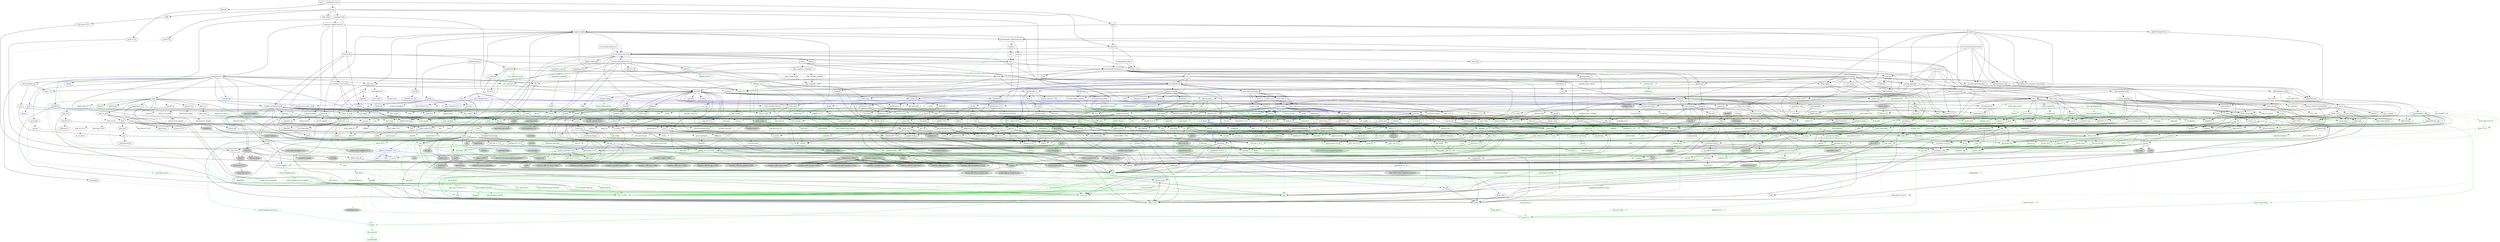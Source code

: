 digraph {
    0 [ label = "tests" shape = box]
    1 [ label = "catalyst-toolbox" shape = box]
    2 [ label = "chain-addr" shape = box]
    3 [ label = "chain-core" shape = box]
    4 [ label = "chain-ser" shape = box]
    5 [ label = "chain-crypto" shape = box]
    6 [ label = "typed-bytes" shape = box]
    7 [ label = "chain-impl-mockchain" shape = box]
    8 [ label = "cardano-legacy-address" shape = box]
    9 [ label = "chain-time" shape = box]
    10 [ label = "chain-vote" shape = box]
    11 [ label = "imhamt" shape = box]
    12 [ label = "sparse-array" shape = box]
    13 [ label = "chain-storage" shape = box]
    14 [ label = "jcli" shape = box]
    15 [ label = "jormungandr-lib" shape = box]
    16 [ label = "jormungandr-automation" shape = box]
    17 [ label = "jortestkit" shape = box]
    18 [ label = "jormungandr-integration-tests" shape = box]
    19 [ label = "hersir" shape = box]
    20 [ label = "thor" shape = box]
    21 [ label = "loki" shape = box]
    22 [ label = "mjolnir" shape = box]
    23 [ label = "snapshot-lib" shape = box]
    24 [ label = "symmetric-cipher" shape = box]
    25 [ label = "vit-servicing-station-lib" shape = box]
    26 [ label = "event-db" shape = box]
    27 [ label = "vit-servicing-station-tests" shape = box]
    28 [ label = "wallet" shape = box]
    29 [ label = "chain-path-derivation" shape = box]
    30 [ label = "hdkeygen" shape = box]
    31 [ label = "chain-network" shape = box]
    32 [ label = "jormungandrwallet" shape = box]
    33 [ label = "wallet-core" shape = box]
    34 [ label = "wallet-wasm-js" shape = box]
    35 [ label = "jormungandr" shape = box]
    36 [ label = "explorer" shape = box]
    37 [ label = "settings" shape = box]
    38 [ label = "blockchain" shape = box]
    39 [ label = "vit-servicing-station-cli" shape = box]
    40 [ label = "vit-servicing-station-server" shape = box]
    41 [ label = "iapyx" shape = box]
    42 [ label = "valgrind" shape = box]
    43 [ label = "vitup" shape = box]
    44 [ label = "mainnet-lib" shape = box]
    45 [ label = "mainnet-tools" shape = box]
    46 [ label = "scheduler-service-lib" shape = box]
    47 [ label = "signals-handler" shape = box]
    48 [ label = "snapshot-trigger-service" shape = box]
    49 [ label = "voting_tools_rs" shape = box]
    50 [ label = "integration-tests" shape = box]
    51 [ label = "cat-data-service" shape = box]
    52 [ label = "audit" shape = box]
    53 [ label = "assert_cmd" ]
    54 [ label = "assert_fs" ]
    55 [ label = "bech32 0.8.1" ]
    56 [ label = "clap 4.2.1" ]
    57 [ label = "color-eyre" ]
    58 [ label = "csv" ]
    59 [ label = "fraction" ]
    60 [ label = "futures" ]
    61 [ label = "gag" ]
    62 [ label = "governor" ]
    63 [ label = "graphql_client" ]
    64 [ label = "hex" ]
    65 [ label = "image" ]
    66 [ label = "itertools 0.10.5" color = darkgreen]
    67 [ label = "once_cell" color = darkgreen]
    68 [ label = "predicates 2.1.5" ]
    69 [ label = "proptest" ]
    70 [ label = "qrcode" ]
    71 [ label = "quircs" ]
    72 [ label = "rand 0.8.5" color = darkgreen]
    73 [ label = "rand_chacha 0.3.1" color = darkgreen]
    74 [ label = "rayon" ]
    75 [ label = "regex" color = darkgreen]
    76 [ label = "reqwest" ]
    77 [ label = "rust_decimal" color = darkgreen]
    78 [ label = "rust_decimal_macros" color = green3]
    79 [ label = "serde" color = darkgreen]
    80 [ label = "serde_json" color = darkgreen]
    81 [ label = "serde_test" ]
    82 [ label = "serde_yaml" ]
    83 [ label = "sscanf" ]
    84 [ label = "test-strategy" color = green3]
    85 [ label = "thiserror" color = darkgreen]
    86 [ label = "time 0.3.20" color = darkgreen]
    87 [ label = "tokio" color = darkgreen]
    88 [ label = "tracing" color = darkgreen]
    89 [ label = "tracing-subscriber" ]
    90 [ label = "url" color = darkgreen]
    91 [ label = "versionisator" color = green3]
    92 [ label = "cryptoxide 0.4.4" ]
    93 [ label = "quickcheck" ]
    94 [ label = "curve25519-dalek-ng" ]
    95 [ label = "ed25519-bip32 0.4.1" ]
    96 [ label = "ed25519-dalek" ]
    97 [ label = "generic-array" color = darkgreen]
    98 [ label = "rand_core 0.6.4" color = darkgreen]
    99 [ label = "sha2 0.10.6" color = darkgreen]
    100 [ label = "smoke" color = blue]
    101 [ label = "lazy_static" color = darkgreen]
    102 [ label = "quickcheck_macros" color = green3]
    103 [ label = "strum" ]
    104 [ label = "strum_macros" color = green3]
    105 [ label = "tempfile" color = darkgreen]
    106 [ label = "cbor_event" ]
    107 [ label = "base64 0.21.0" color = darkgreen]
    108 [ label = "cfg-if 1.0.0" color = darkgreen]
    109 [ label = "const_format" ]
    110 [ label = "criterion" ]
    111 [ label = "rustc_version" color = green3]
    112 [ label = "trybuild" color = blue]
    113 [ label = "data-pile" ]
    114 [ label = "sled" ]
    115 [ label = "base64 0.13.1" ]
    116 [ label = "bincode" ]
    117 [ label = "bytes" color = darkgreen]
    118 [ label = "clap_complete" ]
    119 [ label = "gtmpl" ]
    120 [ label = "rand 0.7.3" ]
    121 [ label = "rpassword" ]
    122 [ label = "serde_derive" color = green3]
    123 [ label = "http" ]
    124 [ label = "humantime" ]
    125 [ label = "parity-multiaddr" ]
    126 [ label = "serde_with" ]
    127 [ label = "bytesize" ]
    128 [ label = "custom_debug" ]
    129 [ label = "flate2" ]
    130 [ label = "fs_extra" ]
    131 [ label = "json" ]
    132 [ label = "keynesis" ]
    133 [ label = "log" color = darkgreen]
    134 [ label = "netstat2" ]
    135 [ label = "os_info" ]
    136 [ label = "poldercast" ]
    137 [ label = "prost 0.9.0" color = darkgreen]
    138 [ label = "semver" color = darkgreen]
    139 [ label = "sysinfo" ]
    140 [ label = "tar" ]
    141 [ label = "tokio-stream" ]
    142 [ label = "tonic 0.6.2" ]
    143 [ label = "tonic-build 0.6.2" color = green3]
    144 [ label = "warp" ]
    145 [ label = "zip" ]
    146 [ label = "console" ]
    147 [ label = "dialoguer" ]
    148 [ label = "indicatif" ]
    149 [ label = "sha-1" ]
    150 [ label = "sha2 0.9.9" ]
    151 [ label = "bech32 0.7.3" ]
    152 [ label = "rstest" color = green3]
    153 [ label = "yaml-rust" ]
    154 [ label = "ctrlc" ]
    155 [ label = "slave-pool" ]
    156 [ label = "cocoon" ]
    157 [ label = "dirs" ]
    158 [ label = "zeroize" ]
    159 [ label = "async-trait" color = green3]
    160 [ label = "diesel" color = darkgreen]
    161 [ label = "diesel_migrations" ]
    162 [ label = "dotenv" ]
    163 [ label = "http-zipkin" ]
    164 [ label = "notify" ]
    165 [ label = "pretty_assertions 1.3.0" color = blue]
    166 [ label = "r2d2" color = darkgreen]
    167 [ label = "simplelog 0.8.0" ]
    168 [ label = "tracing-futures" ]
    169 [ label = "bb8" ]
    170 [ label = "bb8-postgres" ]
    171 [ label = "chrono" color = darkgreen]
    172 [ label = "dotenvy" ]
    173 [ label = "tokio-postgres" color = darkgreen]
    174 [ label = "cfg-if 0.1.10" ]
    175 [ label = "dyn-clone" color = darkgreen]
    176 [ label = "fake" ]
    177 [ label = "hyper" ]
    178 [ label = "postgres" color = darkgreen]
    179 [ label = "pretty_assertions 0.6.1" ]
    180 [ label = "rand_core 0.5.1" ]
    181 [ label = "refinery" ]
    182 [ label = "hashlink" ]
    183 [ label = "paste" color = blue]
    184 [ label = "http-body" ]
    185 [ label = "pin-project" ]
    186 [ label = "clear_on_drop" ]
    187 [ label = "console_error_panic_hook" ]
    188 [ label = "getrandom 0.2.9" color = darkgreen]
    189 [ label = "js-sys" color = darkgreen]
    190 [ label = "wasm-bindgen" color = darkgreen]
    191 [ label = "wasm-bindgen-test" color = blue]
    192 [ label = "web-sys" ]
    193 [ label = "arc-swap" ]
    194 [ label = "enum-as-inner" color = green3]
    195 [ label = "jsonrpsee-core" ]
    196 [ label = "jsonrpsee-http-server" ]
    197 [ label = "libc" color = darkgreen]
    198 [ label = "linked-hash-map" ]
    199 [ label = "local-ip-address" ]
    200 [ label = "lru" ]
    201 [ label = "nix 0.25.1" style = filled, fillcolor = lightgrey]
    202 [ label = "opentelemetry" ]
    203 [ label = "opentelemetry-otlp" ]
    204 [ label = "opentelemetry-semantic-conventions" ]
    205 [ label = "tokio-util 0.6.10" ]
    206 [ label = "tracing-appender" ]
    207 [ label = "tracing-opentelemetry" ]
    208 [ label = "trust-dns-resolver" ]
    209 [ label = "anyhow" color = darkgreen]
    210 [ label = "async-graphql" ]
    211 [ label = "async-graphql-warp" ]
    212 [ label = "futures-channel" color = darkgreen]
    213 [ label = "futures-util" color = darkgreen]
    214 [ label = "ed25519-bip32 0.3.2" ]
    215 [ label = "prettytable-rs" ]
    216 [ label = "warp-reverse-proxy" ]
    217 [ label = "diffy" ]
    218 [ label = "glob" ]
    219 [ label = "path-slash" ]
    220 [ label = "rustls" ]
    221 [ label = "rustls-pemfile" ]
    222 [ label = "tempdir" ]
    223 [ label = "tokio-rustls" ]
    224 [ label = "uuid 0.8.2" ]
    225 [ label = "walkdir" color = darkgreen]
    226 [ label = "cardano-serialization-lib" ]
    227 [ label = "pharos" ]
    228 [ label = "job_scheduler_ng" ]
    229 [ label = "num-traits" color = darkgreen]
    230 [ label = "uuid 1.3.1" ]
    231 [ label = "bytekind" ]
    232 [ label = "cddl" ]
    233 [ label = "ciborium" ]
    234 [ label = "dashmap" ]
    235 [ label = "insta" color = blue]
    236 [ label = "microtype" ]
    237 [ label = "nonempty" ]
    238 [ label = "tracing-test" color = blue]
    239 [ label = "validity" ]
    240 [ label = "libmath" ]
    241 [ label = "rand_chacha 0.2.2" ]
    242 [ label = "axum" ]
    243 [ label = "metrics" ]
    244 [ label = "metrics-exporter-prometheus" ]
    245 [ label = "tower" ]
    246 [ label = "tower-http" ]
    247 [ label = "clap_complete_command" ]
    248 [ label = "anstyle" ]
    249 [ label = "bstr" ]
    250 [ label = "doc-comment" ]
    251 [ label = "predicates 3.0.2" ]
    252 [ label = "predicates-core" ]
    253 [ label = "predicates-tree" ]
    254 [ label = "wait-timeout" ]
    255 [ label = "globwalk" ]
    256 [ label = "clap_builder" ]
    257 [ label = "clap_derive 4.2.0" color = green3, style = dashed]
    258 [ label = "backtrace" ]
    259 [ label = "color-spantrace" style = dashed]
    260 [ label = "eyre" ]
    261 [ label = "indenter" ]
    262 [ label = "owo-colors" ]
    263 [ label = "tracing-error" style = dashed]
    264 [ label = "csv-core" ]
    265 [ label = "itoa" color = darkgreen]
    266 [ label = "ryu" color = darkgreen]
    267 [ label = "num" ]
    268 [ label = "futures-core" color = darkgreen]
    269 [ label = "futures-executor" ]
    270 [ label = "futures-io" color = darkgreen]
    271 [ label = "futures-sink" color = darkgreen]
    272 [ label = "futures-task" color = darkgreen]
    273 [ label = "filedescriptor" ]
    274 [ label = "futures-timer" style = dashed]
    275 [ label = "no-std-compat" ]
    276 [ label = "nonzero_ext" ]
    277 [ label = "parking_lot 0.12.1" color = darkgreen]
    278 [ label = "smallvec" color = darkgreen]
    279 [ label = "graphql_query_derive" color = green3, style = dashed]
    280 [ label = "bytemuck" ]
    281 [ label = "byteorder" color = darkgreen]
    282 [ label = "color_quant" ]
    283 [ label = "gif" style = dashed]
    284 [ label = "jpeg-decoder" style = dashed]
    285 [ label = "num-iter" ]
    286 [ label = "num-rational 0.3.2" ]
    287 [ label = "png" style = dashed]
    288 [ label = "scoped_threadpool" style = dashed]
    289 [ label = "tiff" style = dashed]
    290 [ label = "either" color = darkgreen]
    291 [ label = "difflib" style = dashed]
    292 [ label = "float-cmp" style = dashed]
    293 [ label = "normalize-line-endings" style = dashed]
    294 [ label = "bit-set" style = dashed]
    295 [ label = "bitflags" color = darkgreen]
    296 [ label = "quick-error 2.0.1" style = dashed]
    297 [ label = "rand_xorshift" ]
    298 [ label = "regex-syntax 0.6.29" color = darkgreen]
    299 [ label = "rusty-fork" style = dashed]
    300 [ label = "unarray" ]
    301 [ label = "checked_int_cast" ]
    302 [ label = "num-derive" color = green3]
    303 [ label = "ppv-lite86" color = darkgreen]
    304 [ label = "rayon-core" ]
    305 [ label = "aho-corasick" color = darkgreen]
    306 [ label = "memchr" color = darkgreen]
    307 [ label = "encoding_rs" ]
    308 [ label = "h2" ]
    309 [ label = "hyper-rustls" style = "dashed,filled", fillcolor = lightgrey]
    310 [ label = "ipnet" ]
    311 [ label = "mime" ]
    312 [ label = "percent-encoding" color = darkgreen]
    313 [ label = "pin-project-lite" color = darkgreen]
    314 [ label = "serde_urlencoded" ]
    315 [ label = "tower-service" ]
    316 [ label = "wasm-bindgen-futures" ]
    317 [ label = "webpki-roots" style = "dashed,filled", fillcolor = lightgrey]
    318 [ label = "winreg" style = filled, fillcolor = lightgrey]
    319 [ label = "arrayvec 0.7.2" color = darkgreen]
    320 [ label = "borsh" color = darkgreen, style = dashed]
    321 [ label = "bytecheck" color = darkgreen, style = dashed]
    322 [ label = "rkyv" color = darkgreen, style = dashed]
    323 [ label = "quote" color = green3]
    324 [ label = "indexmap" color = darkgreen]
    325 [ label = "sscanf_macro" color = green3]
    326 [ label = "proc-macro2" color = green3]
    327 [ label = "structmeta" color = green3]
    328 [ label = "syn 1.0.109" color = green3]
    329 [ label = "thiserror-impl" color = green3]
    330 [ label = "num_threads" color = darkgreen, style = "dashed,filled", fillcolor = lightgrey]
    331 [ label = "time-core" color = darkgreen]
    332 [ label = "time-macros" color = green3, style = dashed]
    333 [ label = "autocfg" color = green3]
    334 [ label = "mio" color = darkgreen]
    335 [ label = "num_cpus" color = darkgreen]
    336 [ label = "signal-hook-registry" color = darkgreen, style = "dashed,filled", fillcolor = lightgrey]
    337 [ label = "socket2 0.4.9" color = darkgreen, style = dashed]
    338 [ label = "tokio-macros" color = green3, style = dashed]
    339 [ label = "windows-sys 0.45.0" color = darkgreen, style = filled, fillcolor = lightgrey]
    340 [ label = "tracing-attributes" color = green3, style = dashed]
    341 [ label = "tracing-core" color = darkgreen]
    342 [ label = "matchers" style = dashed]
    343 [ label = "nu-ansi-term" style = dashed]
    344 [ label = "sharded-slab" style = dashed]
    345 [ label = "thread_local" ]
    346 [ label = "tracing-log" style = dashed]
    347 [ label = "tracing-serde" style = dashed]
    348 [ label = "form_urlencoded" color = darkgreen]
    349 [ label = "idna 0.3.0" color = darkgreen]
    350 [ label = "platforms" color = green3]
    351 [ label = "env_logger" style = dashed]
    352 [ label = "digest 0.9.0" ]
    353 [ label = "subtle-ng" ]
    354 [ label = "curve25519-dalek" ]
    355 [ label = "ed25519" ]
    356 [ label = "typenum" color = darkgreen]
    357 [ label = "version_check" color = green3]
    358 [ label = "cpufeatures" color = darkgreen, style = filled, fillcolor = lightgrey]
    359 [ label = "digest 0.10.6" color = darkgreen]
    360 [ label = "heck 0.4.1" color = green3]
    361 [ label = "rustversion" color = red]
    362 [ label = "fastrand" color = darkgreen]
    363 [ label = "redox_syscall 0.3.5" color = darkgreen, style = filled, fillcolor = lightgrey]
    364 [ label = "rustix" color = darkgreen, style = filled, fillcolor = lightgrey]
    365 [ label = "const_format_proc_macros" color = green3]
    366 [ label = "atty" ]
    367 [ label = "cast" ]
    368 [ label = "clap 2.34.0" ]
    369 [ label = "criterion-plot" ]
    370 [ label = "oorandom" ]
    371 [ label = "plotters" ]
    372 [ label = "serde_cbor" ]
    373 [ label = "tinytemplate" ]
    374 [ label = "basic-toml" color = blue]
    375 [ label = "termcolor" color = darkgreen]
    376 [ label = "memmap2" ]
    377 [ label = "crc32fast" ]
    378 [ label = "crossbeam-epoch" ]
    379 [ label = "crossbeam-utils" ]
    380 [ label = "fs2" style = filled, fillcolor = lightgrey]
    381 [ label = "fxhash" ]
    382 [ label = "parking_lot 0.11.2" ]
    383 [ label = "gtmpl_value" ]
    384 [ label = "getrandom 0.1.16" style = dashed]
    385 [ label = "rand_hc" style = filled, fillcolor = lightgrey]
    386 [ label = "winapi" color = darkgreen, style = filled, fillcolor = lightgrey]
    387 [ label = "syn 2.0.13" color = green3]
    388 [ label = "fnv" color = darkgreen]
    389 [ label = "arrayref" ]
    390 [ label = "bs58" ]
    391 [ label = "data-encoding" ]
    392 [ label = "multihash" ]
    393 [ label = "static_assertions" ]
    394 [ label = "unsigned-varint 0.7.1" ]
    395 [ label = "serde_with_macros" color = green3, style = dashed]
    396 [ label = "custom_debug_derive" color = green3]
    397 [ label = "miniz_oxide 0.6.2" ]
    398 [ label = "cryptoxide 0.3.6" ]
    399 [ label = "prost-derive 0.9.0" color = green3, style = dashed]
    400 [ label = "core-foundation-sys" color = darkgreen, style = filled, fillcolor = lightgrey]
    401 [ label = "ntapi" style = filled, fillcolor = lightgrey]
    402 [ label = "filetime" ]
    403 [ label = "xattr" style = "dashed,filled", fillcolor = lightgrey]
    404 [ label = "tokio-util 0.7.7" color = darkgreen]
    405 [ label = "async-stream" ]
    406 [ label = "hyper-timeout" style = dashed]
    407 [ label = "tower-layer" ]
    408 [ label = "prost-build 0.9.0" color = green3, style = dashed]
    409 [ label = "headers" ]
    410 [ label = "mime_guess" ]
    411 [ label = "multiparty" style = dashed]
    412 [ label = "scoped-tls" ]
    413 [ label = "tokio-tungstenite" style = dashed]
    414 [ label = "aes" style = dashed]
    415 [ label = "bzip2" style = dashed]
    416 [ label = "constant_time_eq" style = dashed]
    417 [ label = "hmac 0.12.1" color = darkgreen]
    418 [ label = "pbkdf2 0.11.0" style = dashed]
    419 [ label = "sha1" ]
    420 [ label = "zstd" style = dashed]
    421 [ label = "encode_unicode 0.3.6" style = filled, fillcolor = lightgrey]
    422 [ label = "unicode-width" color = darkgreen]
    423 [ label = "windows-sys 0.42.0" style = filled, fillcolor = lightgrey]
    424 [ label = "shell-words" ]
    425 [ label = "number_prefix" ]
    426 [ label = "block-buffer 0.9.0" ]
    427 [ label = "opaque-debug" ]
    428 [ label = "nix 0.26.2" style = filled, fillcolor = lightgrey]
    429 [ label = "crossbeam-channel" ]
    430 [ label = "aes-gcm" ]
    431 [ label = "chacha20poly1305" ]
    432 [ label = "hmac 0.11.0" ]
    433 [ label = "pbkdf2 0.9.0" ]
    434 [ label = "dirs-sys" ]
    435 [ label = "zeroize_derive" color = green3, style = dashed]
    436 [ label = "diesel_derives" color = green3]
    437 [ label = "pq-sys" color = darkgreen, style = dashed]
    438 [ label = "migrations_internals" color = darkgreen]
    439 [ label = "migrations_macros" color = green3]
    440 [ label = "zipkin" ]
    441 [ label = "fsevent-sys" style = "dashed,filled", fillcolor = lightgrey]
    442 [ label = "inotify" style = filled, fillcolor = lightgrey]
    443 [ label = "kqueue" style = filled, fillcolor = lightgrey]
    444 [ label = "ctor" color = green3, style = filled, fillcolor = lightgrey]
    445 [ label = "diff" color = blue]
    446 [ label = "output_vt100" style = filled, fillcolor = lightgrey]
    447 [ label = "yansi" color = blue]
    448 [ label = "scheduled-thread-pool" color = darkgreen]
    449 [ label = "iana-time-zone" color = darkgreen, style = "dashed,filled", fillcolor = lightgrey]
    450 [ label = "num-integer" color = darkgreen]
    451 [ label = "time 0.1.45" color = darkgreen, style = dashed]
    452 [ label = "fallible-iterator" color = darkgreen]
    453 [ label = "phf" color = darkgreen]
    454 [ label = "postgres-protocol" color = darkgreen]
    455 [ label = "postgres-types" color = darkgreen]
    456 [ label = "socket2 0.5.1" color = darkgreen]
    457 [ label = "httparse" ]
    458 [ label = "httpdate" ]
    459 [ label = "want" ]
    460 [ label = "ansi_term 0.11.0" ]
    461 [ label = "difference" ]
    462 [ label = "refinery-core" color = darkgreen]
    463 [ label = "refinery-macros" color = green3]
    464 [ label = "hashbrown 0.12.3" color = darkgreen]
    465 [ label = "paste-impl" color = turquoise3]
    466 [ label = "proc-macro-hack" color = turquoise3]
    467 [ label = "pin-project-internal" color = green3]
    468 [ label = "cc" color = green3]
    469 [ label = "wasi 0.11.0+wasi-snapshot-preview1" color = darkgreen, style = filled, fillcolor = lightgrey]
    470 [ label = "wasm-bindgen-macro" color = green3]
    471 [ label = "wasm-bindgen-test-macro" color = turquoise3]
    472 [ label = "beef" ]
    473 [ label = "jsonrpsee-types" ]
    474 [ label = "rustc-hash" style = dashed]
    475 [ label = "globset" ]
    476 [ label = "unicase" color = darkgreen]
    477 [ label = "neli" style = filled, fillcolor = lightgrey]
    478 [ label = "memoffset 0.6.5" style = "dashed,filled", fillcolor = lightgrey]
    479 [ label = "pin-utils" color = darkgreen]
    480 [ label = "opentelemetry_api" ]
    481 [ label = "opentelemetry_sdk" ]
    482 [ label = "opentelemetry-proto" ]
    483 [ label = "prost 0.11.8" color = darkgreen, style = dashed]
    484 [ label = "tonic 0.8.3" style = dashed]
    485 [ label = "slab" color = darkgreen]
    486 [ label = "ipconfig" style = "dashed,filled", fillcolor = lightgrey]
    487 [ label = "lru-cache" ]
    488 [ label = "resolv-conf" style = dashed]
    489 [ label = "trust-dns-proto" ]
    490 [ label = "async-graphql-derive" color = green3]
    491 [ label = "async-graphql-parser" color = darkgreen]
    492 [ label = "async-graphql-value" color = darkgreen]
    493 [ label = "fast_chemail" style = dashed]
    494 [ label = "multer" ]
    495 [ label = "futures-macro" color = green3, style = dashed]
    496 [ label = "encode_unicode 1.0.0" ]
    497 [ label = "is-terminal" ]
    498 [ label = "term" ]
    499 [ label = "ansi_term 0.12.1" ]
    500 [ label = "ring" ]
    501 [ label = "sct" ]
    502 [ label = "webpki" ]
    503 [ label = "rand 0.4.6" ]
    504 [ label = "remove_dir_all" ]
    505 [ label = "same-file" color = darkgreen]
    506 [ label = "winapi-util" color = darkgreen, style = filled, fillcolor = lightgrey]
    507 [ label = "noop_proc_macro" color = green3, style = filled, fillcolor = lightgrey]
    508 [ label = "num-bigint" ]
    509 [ label = "rand_os" style = filled, fillcolor = lightgrey]
    510 [ label = "schemars" color = darkgreen]
    511 [ label = "serde-wasm-bindgen 0.4.5" style = filled, fillcolor = lightgrey]
    512 [ label = "cron" ]
    513 [ label = "libm" color = darkgreen, style = dashed]
    514 [ label = "abnf_to_pest" ]
    515 [ label = "base16" ]
    516 [ label = "base64-url" style = dashed]
    517 [ label = "clap 3.2.23" style = dashed]
    518 [ label = "codespan-reporting" color = darkgreen]
    519 [ label = "crossterm" style = "dashed,filled", fillcolor = lightgrey]
    520 [ label = "displaydoc" color = green3]
    521 [ label = "hexf-parse" ]
    522 [ label = "itertools 0.11.0" ]
    523 [ label = "lexical-core" ]
    524 [ label = "pest_meta" ]
    525 [ label = "pest_vm" ]
    526 [ label = "regex-syntax 0.7.4" style = dashed]
    527 [ label = "serde-wasm-bindgen 0.5.0" style = "dashed,filled", fillcolor = lightgrey]
    528 [ label = "simplelog 0.12.1" ]
    529 [ label = "uriparse" style = dashed]
    530 [ label = "ciborium-io" ]
    531 [ label = "ciborium-ll" ]
    532 [ label = "hashbrown 0.14.0" ]
    533 [ label = "lock_api" color = darkgreen]
    534 [ label = "parking_lot_core 0.9.8" color = darkgreen]
    535 [ label = "similar" color = blue]
    536 [ label = "microtype-macro" color = green3]
    537 [ label = "secrecy" style = dashed]
    538 [ label = "tracing-test-macro" color = turquoise3]
    539 [ label = "rand 0.3.23" ]
    540 [ label = "axum-core" ]
    541 [ label = "matchit" ]
    542 [ label = "serde_path_to_error" style = dashed]
    543 [ label = "sync_wrapper" ]
    544 [ label = "ahash 0.7.6" color = darkgreen]
    545 [ label = "metrics-macros" color = green3]
    546 [ label = "metrics-util" ]
    547 [ label = "quanta" ]
    548 [ label = "http-range-header" ]
    549 [ label = "clap_complete_fig" style = dashed]
    550 [ label = "clap_complete_nushell" style = dashed]
    551 [ label = "regex-automata" style = dashed]
    552 [ label = "termtree" ]
    553 [ label = "ignore" ]
    554 [ label = "anstream" style = dashed]
    555 [ label = "clap_lex 0.4.1" ]
    556 [ label = "strsim" color = darkgreen, style = dashed]
    557 [ label = "addr2line" ]
    558 [ label = "object" ]
    559 [ label = "rustc-demangle" ]
    560 [ label = "num-complex" ]
    561 [ label = "num-rational 0.4.1" ]
    562 [ label = "graphql_client_codegen" color = green3, style = dashed]
    563 [ label = "weezl" style = dashed]
    564 [ label = "deflate" style = dashed]
    565 [ label = "miniz_oxide 0.3.7" style = dashed]
    566 [ label = "miniz_oxide 0.4.4" style = dashed]
    567 [ label = "bit-vec" style = dashed]
    568 [ label = "quick-error 1.2.3" style = dashed]
    569 [ label = "crossbeam-deque" ]
    570 [ label = "borsh-derive" color = green3, style = dashed]
    571 [ label = "hashbrown 0.13.2" color = darkgreen, style = dashed]
    572 [ label = "bytecheck_derive" color = green3, style = dashed]
    573 [ label = "ptr_meta" color = darkgreen, style = dashed]
    574 [ label = "simdutf8" color = darkgreen, style = dashed]
    575 [ label = "rend" color = darkgreen, style = dashed]
    576 [ label = "rkyv_derive" color = green3, style = dashed]
    577 [ label = "seahash" color = darkgreen, style = dashed]
    578 [ label = "unicode-ident" color = green3]
    579 [ label = "structmeta-derive" color = green3]
    580 [ label = "hermit-abi 0.2.6" color = darkgreen, style = filled, fillcolor = lightgrey]
    581 [ label = "windows-targets 0.42.2" color = darkgreen, style = filled, fillcolor = lightgrey]
    582 [ label = "valuable" color = darkgreen, style = "dashed,filled", fillcolor = lightgrey]
    583 [ label = "overload" style = dashed]
    584 [ label = "unicode-bidi" color = darkgreen]
    585 [ label = "unicode-normalization" color = darkgreen]
    586 [ label = "subtle" color = darkgreen]
    587 [ label = "signature" ]
    588 [ label = "block-buffer 0.10.4" color = darkgreen, style = dashed]
    589 [ label = "crypto-common" color = darkgreen]
    590 [ label = "instant" color = darkgreen]
    591 [ label = "errno" color = darkgreen, style = filled, fillcolor = lightgrey]
    592 [ label = "io-lifetimes" color = darkgreen]
    593 [ label = "linux-raw-sys" color = darkgreen, style = filled, fillcolor = lightgrey]
    594 [ label = "unicode-xid" color = green3]
    595 [ label = "hermit-abi 0.1.19" style = filled, fillcolor = lightgrey]
    596 [ label = "textwrap 0.11.0" ]
    597 [ label = "plotters-backend" ]
    598 [ label = "plotters-svg" style = dashed]
    599 [ label = "half" ]
    600 [ label = "memoffset 0.8.0" ]
    601 [ label = "scopeguard" color = darkgreen]
    602 [ label = "parking_lot_core 0.8.6" ]
    603 [ label = "wasi 0.9.0+wasi-snapshot-preview1" style = "dashed,filled", fillcolor = lightgrey]
    604 [ label = "winapi-i686-pc-windows-gnu" color = darkgreen, style = filled, fillcolor = lightgrey]
    605 [ label = "winapi-x86_64-pc-windows-gnu" color = darkgreen, style = filled, fillcolor = lightgrey]
    606 [ label = "multihash-derive" color = green3, style = dashed]
    607 [ label = "unsigned-varint 0.5.1" ]
    608 [ label = "darling" color = green3]
    609 [ label = "synstructure" color = green3]
    610 [ label = "adler" ]
    611 [ label = "redox_syscall 0.2.16" style = filled, fillcolor = lightgrey]
    612 [ label = "async-stream-impl" color = green3]
    613 [ label = "tokio-io-timeout" style = dashed]
    614 [ label = "heck 0.3.3" color = green3, style = dashed]
    615 [ label = "multimap" color = green3, style = dashed]
    616 [ label = "petgraph" color = green3, style = dashed]
    617 [ label = "prost-types 0.9.0" color = green3, style = dashed]
    618 [ label = "which" color = green3, style = dashed]
    619 [ label = "headers-core" ]
    620 [ label = "try-lock" ]
    621 [ label = "tungstenite" style = dashed]
    622 [ label = "cipher 0.3.0" ]
    623 [ label = "bzip2-sys" style = dashed]
    624 [ label = "password-hash" style = dashed]
    625 [ label = "zstd-safe" style = dashed]
    626 [ label = "windows_aarch64_gnullvm 0.42.2" color = darkgreen, style = filled, fillcolor = lightgrey]
    627 [ label = "windows_aarch64_msvc 0.42.2" color = darkgreen, style = filled, fillcolor = lightgrey]
    628 [ label = "windows_i686_gnu 0.42.2" color = darkgreen, style = filled, fillcolor = lightgrey]
    629 [ label = "windows_i686_msvc 0.42.2" color = darkgreen, style = filled, fillcolor = lightgrey]
    630 [ label = "windows_x86_64_gnu 0.42.2" color = darkgreen, style = filled, fillcolor = lightgrey]
    631 [ label = "windows_x86_64_gnullvm 0.42.2" color = darkgreen, style = filled, fillcolor = lightgrey]
    632 [ label = "windows_x86_64_msvc 0.42.2" color = darkgreen, style = filled, fillcolor = lightgrey]
    633 [ label = "aead 0.4.3" ]
    634 [ label = "ctr" ]
    635 [ label = "ghash" ]
    636 [ label = "aead 0.5.2" ]
    637 [ label = "chacha20" ]
    638 [ label = "cipher 0.4.4" ]
    639 [ label = "poly1305" ]
    640 [ label = "crypto-mac" ]
    641 [ label = "redox_users" style = filled, fillcolor = lightgrey]
    642 [ label = "vcpkg" color = green3, style = "dashed,filled", fillcolor = lightgrey]
    643 [ label = "lazycell" ]
    644 [ label = "zipkin-types" ]
    645 [ label = "inotify-sys" style = filled, fillcolor = lightgrey]
    646 [ label = "kqueue-sys" style = filled, fillcolor = lightgrey]
    647 [ label = "android_system_properties" color = darkgreen, style = "dashed,filled", fillcolor = lightgrey]
    648 [ label = "iana-time-zone-haiku" color = darkgreen, style = "dashed,filled", fillcolor = lightgrey]
    649 [ label = "windows" color = darkgreen, style = "dashed,filled", fillcolor = lightgrey]
    650 [ label = "wasi 0.10.0+wasi-snapshot-preview1" color = darkgreen, style = filled, fillcolor = lightgrey]
    651 [ label = "phf_shared" color = darkgreen]
    652 [ label = "md-5" color = darkgreen]
    653 [ label = "stringprep" color = darkgreen]
    654 [ label = "siphasher" color = darkgreen]
    655 [ label = "toml" color = darkgreen]
    656 [ label = "jobserver" color = green3, style = dashed]
    657 [ label = "wasm-bindgen-macro-support" color = green3]
    658 [ label = "tonic-build 0.8.4" color = green3, style = dashed]
    659 [ label = "prost-derive 0.11.8" color = green3, style = dashed]
    660 [ label = "widestring" style = "dashed,filled", fillcolor = lightgrey]
    661 [ label = "hostname" style = dashed]
    662 [ label = "idna 0.2.3" ]
    663 [ label = "tinyvec" color = darkgreen]
    664 [ label = "Inflector" color = green3]
    665 [ label = "proc-macro-crate 1.3.1" color = green3]
    666 [ label = "pest" color = darkgreen]
    667 [ label = "ascii_utils" style = dashed]
    668 [ label = "spin 0.9.8" ]
    669 [ label = "hermit-abi 0.3.1" color = darkgreen, style = filled, fillcolor = lightgrey]
    670 [ label = "dirs-next" ]
    671 [ label = "spin 0.5.2" style = filled, fillcolor = lightgrey]
    672 [ label = "untrusted" ]
    673 [ label = "fuchsia-cprng" style = filled, fillcolor = lightgrey]
    674 [ label = "rand_core 0.3.1" style = filled, fillcolor = lightgrey]
    675 [ label = "rdrand" style = filled, fillcolor = lightgrey]
    676 [ label = "cloudabi" style = filled, fillcolor = lightgrey]
    677 [ label = "rand_core 0.4.2" style = filled, fillcolor = lightgrey]
    678 [ label = "schemars_derive" color = green3, style = dashed]
    679 [ label = "nom" ]
    680 [ label = "abnf" ]
    681 [ label = "pretty" ]
    682 [ label = "clap_derive 3.2.18" color = green3, style = dashed]
    683 [ label = "clap_lex 0.2.4" style = dashed]
    684 [ label = "textwrap 0.16.0" style = dashed]
    685 [ label = "crossterm_winapi" style = "dashed,filled", fillcolor = lightgrey]
    686 [ label = "signal-hook" style = "dashed,filled", fillcolor = lightgrey]
    687 [ label = "signal-hook-mio" style = "dashed,filled", fillcolor = lightgrey]
    688 [ label = "lexical-parse-float" style = dashed]
    689 [ label = "lexical-parse-integer" style = dashed]
    690 [ label = "lexical-util" ]
    691 [ label = "lexical-write-float" style = dashed]
    692 [ label = "lexical-write-integer" style = dashed]
    693 [ label = "windows-targets 0.48.0" color = darkgreen, style = filled, fillcolor = lightgrey]
    694 [ label = "atomic-shim" style = dashed]
    695 [ label = "hashbrown 0.11.2" style = dashed]
    696 [ label = "sketches-ddsketch" style = dashed]
    697 [ label = "mach" style = filled, fillcolor = lightgrey]
    698 [ label = "raw-cpuid" style = filled, fillcolor = lightgrey]
    699 [ label = "anstyle-parse" style = dashed]
    700 [ label = "anstyle-wincon" style = "dashed,filled", fillcolor = lightgrey]
    701 [ label = "concolor-override" style = dashed]
    702 [ label = "concolor-query" style = dashed]
    703 [ label = "utf8parse" style = dashed]
    704 [ label = "gimli" ]
    705 [ label = "graphql-introspection-query" color = green3, style = dashed]
    706 [ label = "graphql-parser" color = green3, style = dashed]
    707 [ label = "adler32" style = dashed]
    708 [ label = "borsh-derive-internal" color = green3, style = dashed]
    709 [ label = "borsh-schema-derive-internal" color = green3, style = dashed]
    710 [ label = "proc-macro-crate 0.1.5" color = green3, style = dashed]
    711 [ label = "ahash 0.8.3" color = darkgreen, style = dashed]
    712 [ label = "ptr_meta_derive" color = green3, style = dashed]
    713 [ label = "errno-dragonfly" color = darkgreen, style = filled, fillcolor = lightgrey]
    714 [ label = "windows-sys 0.48.0" color = darkgreen, style = "dashed,filled", fillcolor = lightgrey]
    715 [ label = "proc-macro-error" color = green3, style = dashed]
    716 [ label = "darling_core" color = green3]
    717 [ label = "darling_macro" color = green3]
    718 [ label = "unicode-segmentation" color = darkgreen]
    719 [ label = "fixedbitset" color = green3, style = dashed]
    720 [ label = "utf-8" style = dashed]
    721 [ label = "pkg-config" color = green3, style = dashed]
    722 [ label = "base64ct" style = dashed]
    723 [ label = "zstd-sys" style = dashed]
    724 [ label = "polyval" ]
    725 [ label = "inout" ]
    726 [ label = "universal-hash 0.5.0" ]
    727 [ label = "cxx" color = darkgreen, style = "dashed,filled", fillcolor = lightgrey]
    728 [ label = "cxx-build" color = green3, style = "dashed,filled", fillcolor = lightgrey]
    729 [ label = "wasm-bindgen-backend" color = green3]
    730 [ label = "wasm-bindgen-shared" color = green3]
    731 [ label = "prettyplease" color = green3, style = dashed]
    732 [ label = "prost-build 0.11.8" color = green3, style = dashed]
    733 [ label = "match_cfg" style = dashed]
    734 [ label = "matches" ]
    735 [ label = "tinyvec_macros" color = darkgreen, style = dashed]
    736 [ label = "toml_edit" color = green3]
    737 [ label = "ucd-trie" color = darkgreen]
    738 [ label = "dirs-sys-next" ]
    739 [ label = "serde_derive_internals" color = green3, style = dashed]
    740 [ label = "minimal-lexical" ]
    741 [ label = "abnf-core" ]
    742 [ label = "arrayvec 0.5.2" ]
    743 [ label = "typed-arena" ]
    744 [ label = "os_str_bytes" style = dashed]
    745 [ label = "windows_aarch64_gnullvm 0.48.0" color = darkgreen, style = filled, fillcolor = lightgrey]
    746 [ label = "windows_aarch64_msvc 0.48.0" color = darkgreen, style = filled, fillcolor = lightgrey]
    747 [ label = "windows_i686_gnu 0.48.0" color = darkgreen, style = filled, fillcolor = lightgrey]
    748 [ label = "windows_i686_msvc 0.48.0" color = darkgreen, style = filled, fillcolor = lightgrey]
    749 [ label = "windows_x86_64_gnu 0.48.0" color = darkgreen, style = filled, fillcolor = lightgrey]
    750 [ label = "windows_x86_64_gnullvm 0.48.0" color = darkgreen, style = filled, fillcolor = lightgrey]
    751 [ label = "windows_x86_64_msvc 0.48.0" color = darkgreen, style = filled, fillcolor = lightgrey]
    752 [ label = "combine" color = green3, style = dashed]
    753 [ label = "proc-macro-error-attr" color = green3, style = dashed]
    754 [ label = "ident_case" color = green3]
    755 [ label = "universal-hash 0.4.1" ]
    756 [ label = "cxxbridge-flags" color = green3, style = "dashed,filled", fillcolor = lightgrey]
    757 [ label = "cxxbridge-macro" color = green3, style = "dashed,filled", fillcolor = lightgrey]
    758 [ label = "link-cplusplus" color = darkgreen, style = "dashed,filled", fillcolor = lightgrey]
    759 [ label = "scratch" color = green3, style = "dashed,filled", fillcolor = lightgrey]
    760 [ label = "bumpalo" color = green3]
    761 [ label = "prost-types 0.11.8" color = green3, style = dashed]
    762 [ label = "toml_datetime" color = green3]
    763 [ label = "winnow" color = green3]
    764 [ label = "ascii" color = green3, style = dashed]
    765 [ label = "unreachable" color = green3, style = dashed]
    766 [ label = "void" color = green3, style = dashed]
    1 -> 57 [ ]
    1 -> 61 [ ]
    1 -> 62 [ ]
    1 -> 18 [ ]
    1 -> 70 [ ]
    1 -> 71 [ ]
    1 -> 83 [ ]
    1 -> 24 [ ]
    1 -> 25 [ style = dotted]
    1 -> 25 [ color = blue]
    1 -> 28 [ ]
    2 -> 3 [ ]
    2 -> 5 [ ]
    2 -> 5 [ color = blue]
    3 -> 4 [ ]
    4 -> 85 [ ]
    5 -> 55 [ ]
    5 -> 94 [ ]
    5 -> 95 [ ]
    5 -> 96 [ ]
    5 -> 64 [ ]
    5 -> 69 [ style = dotted]
    5 -> 69 [ color = blue]
    5 -> 93 [ style = dotted]
    5 -> 93 [ color = blue]
    5 -> 74 [ ]
    5 -> 99 [ ]
    5 -> 100 [ color = blue]
    5 -> 84 [ color = green3, style = dotted]
    5 -> 84 [ color = turquoise3]
    5 -> 6 [ ]
    7 -> 8 [ ]
    7 -> 2 [ ]
    7 -> 2 [ color = blue]
    7 -> 9 [ ]
    7 -> 9 [ color = blue]
    7 -> 10 [ ]
    7 -> 11 [ ]
    7 -> 102 [ color = green3, style = dotted]
    7 -> 102 [ color = turquoise3]
    7 -> 12 [ ]
    7 -> 103 [ ]
    7 -> 88 [ ]
    8 -> 106 [ ]
    8 -> 95 [ ]
    9 -> 3 [ ]
    9 -> 69 [ style = dotted]
    9 -> 69 [ color = blue]
    9 -> 93 [ style = dotted]
    9 -> 93 [ color = blue]
    9 -> 84 [ color = green3, style = dotted]
    9 -> 84 [ color = turquoise3]
    10 -> 107 [ ]
    10 -> 3 [ ]
    10 -> 5 [ ]
    10 -> 109 [ ]
    10 -> 110 [ color = blue]
    11 -> 110 [ color = blue]
    11 -> 69 [ style = dotted]
    11 -> 69 [ color = blue]
    11 -> 111 [ color = green3]
    11 -> 84 [ color = green3, style = dotted]
    11 -> 84 [ color = turquoise3]
    11 -> 85 [ ]
    11 -> 112 [ color = blue]
    12 -> 69 [ color = blue]
    12 -> 84 [ color = turquoise3]
    13 -> 110 [ style = dotted]
    13 -> 113 [ ]
    13 -> 98 [ style = dotted]
    13 -> 98 [ color = blue]
    13 -> 114 [ ]
    13 -> 105 [ style = dotted]
    13 -> 105 [ color = blue]
    13 -> 85 [ ]
    14 -> 54 [ color = blue]
    14 -> 118 [ ]
    14 -> 119 [ ]
    14 -> 15 [ ]
    14 -> 68 [ color = blue]
    14 -> 76 [ ]
    14 -> 121 [ ]
    14 -> 91 [ color = green3]
    15 -> 116 [ color = blue]
    15 -> 7 [ ]
    15 -> 7 [ color = blue]
    15 -> 123 [ ]
    15 -> 124 [ ]
    15 -> 125 [ ]
    15 -> 126 [ ]
    15 -> 82 [ color = blue]
    16 -> 53 [ ]
    16 -> 13 [ ]
    16 -> 63 [ ]
    16 -> 14 [ ]
    16 -> 17 [ ]
    16 -> 131 [ ]
    16 -> 134 [ ]
    16 -> 136 [ ]
    16 -> 142 [ ]
    16 -> 143 [ color = green3]
    16 -> 89 [ ]
    17 -> 54 [ ]
    17 -> 55 [ ]
    17 -> 127 [ ]
    17 -> 58 [ ]
    17 -> 128 [ ]
    17 -> 147 [ ]
    17 -> 130 [ ]
    17 -> 64 [ ]
    17 -> 124 [ ]
    17 -> 148 [ ]
    17 -> 135 [ ]
    17 -> 68 [ ]
    17 -> 76 [ ]
    17 -> 138 [ ]
    17 -> 82 [ ]
    17 -> 149 [ ]
    17 -> 150 [ ]
    17 -> 139 [ ]
    17 -> 140 [ ]
    17 -> 144 [ ]
    17 -> 145 [ ]
    18 -> 151 [ ]
    18 -> 19 [ ]
    18 -> 22 [ ]
    18 -> 152 [ color = green3]
    19 -> 154 [ ]
    19 -> 155 [ ]
    19 -> 20 [ ]
    20 -> 156 [ ]
    20 -> 157 [ ]
    20 -> 16 [ ]
    21 -> 20 [ ]
    22 -> 21 [ ]
    23 -> 59 [ ]
    23 -> 15 [ ]
    23 -> 76 [ ]
    23 -> 78 [ color = green3]
    23 -> 81 [ style = dotted]
    23 -> 81 [ color = blue]
    24 -> 92 [ ]
    24 -> 72 [ ]
    24 -> 85 [ ]
    24 -> 158 [ ]
    25 -> 161 [ ]
    25 -> 162 [ ]
    25 -> 26 [ ]
    25 -> 163 [ ]
    25 -> 164 [ ]
    25 -> 165 [ color = blue]
    25 -> 167 [ ]
    25 -> 168 [ ]
    25 -> 89 [ ]
    25 -> 27 [ color = blue]
    26 -> 170 [ ]
    26 -> 172 [ ]
    26 -> 77 [ ]
    26 -> 85 [ ]
    27 -> 53 [ ]
    27 -> 174 [ ]
    27 -> 56 [ ]
    27 -> 175 [ ]
    27 -> 176 [ ]
    27 -> 17 [ ]
    27 -> 179 [ ]
    27 -> 181 [ ]
    27 -> 23 [ ]
    27 -> 25 [ ]
    28 -> 182 [ ]
    28 -> 30 [ ]
    28 -> 15 [ ]
    29 -> 183 [ color = blue]
    29 -> 93 [ color = blue]
    29 -> 102 [ color = turquoise3]
    29 -> 85 [ ]
    30 -> 8 [ ]
    30 -> 2 [ ]
    30 -> 29 [ ]
    31 -> 5 [ ]
    31 -> 60 [ ]
    31 -> 85 [ ]
    31 -> 142 [ ]
    31 -> 143 [ color = green3]
    32 -> 33 [ ]
    33 -> 151 [ ]
    33 -> 24 [ ]
    33 -> 28 [ ]
    34 -> 186 [ ]
    34 -> 33 [ ]
    34 -> 191 [ color = blue]
    35 -> 193 [ ]
    35 -> 31 [ ]
    35 -> 13 [ ]
    35 -> 56 [ ]
    35 -> 163 [ ]
    35 -> 15 [ ]
    35 -> 196 [ ]
    35 -> 199 [ ]
    35 -> 201 [ arrowType = empty, fillcolor = lightgrey]
    35 -> 203 [ ]
    35 -> 204 [ ]
    35 -> 136 [ ]
    35 -> 76 [ ]
    35 -> 206 [ ]
    35 -> 207 [ ]
    35 -> 208 [ ]
    35 -> 91 [ color = green3]
    35 -> 144 [ ]
    36 -> 211 [ ]
    36 -> 31 [ ]
    36 -> 163 [ ]
    36 -> 18 [ ]
    36 -> 203 [ ]
    36 -> 204 [ ]
    36 -> 206 [ ]
    36 -> 207 [ ]
    37 -> 114 [ ]
    37 -> 85 [ ]
    38 -> 7 [ ]
    38 -> 200 [ ]
    39 -> 25 [ ]
    40 -> 203 [ ]
    40 -> 204 [ ]
    40 -> 206 [ ]
    40 -> 207 [ ]
    40 -> 25 [ ]
    41 -> 1 [ ]
    41 -> 214 [ ]
    41 -> 215 [ ]
    41 -> 42 [ ]
    42 -> 16 [ ]
    42 -> 25 [ ]
    42 -> 33 [ ]
    42 -> 216 [ ]
    43 -> 217 [ ]
    43 -> 45 [ ]
    43 -> 219 [ ]
    43 -> 206 [ ]
    43 -> 224 [ ]
    43 -> 42 [ ]
    44 -> 226 [ ]
    44 -> 227 [ ]
    44 -> 23 [ ]
    44 -> 222 [ ]
    44 -> 20 [ ]
    45 -> 228 [ ]
    45 -> 44 [ ]
    45 -> 215 [ ]
    45 -> 48 [ ]
    46 -> 171 [ ]
    46 -> 56 [ ]
    46 -> 60 [ ]
    46 -> 17 [ ]
    46 -> 230 [ ]
    47 -> 60 [ ]
    47 -> 87 [ ]
    48 -> 1 [ ]
    48 -> 46 [ ]
    48 -> 47 [ ]
    48 -> 49 [ ]
    49 -> 231 [ ]
    49 -> 226 [ ]
    49 -> 232 [ ]
    49 -> 56 [ ]
    49 -> 57 [ ]
    49 -> 234 [ ]
    49 -> 157 [ ]
    49 -> 235 [ color = blue]
    49 -> 236 [ ]
    49 -> 237 [ ]
    49 -> 69 [ ]
    49 -> 74 [ ]
    49 -> 77 [ ]
    49 -> 84 [ color = green3]
    49 -> 238 [ color = blue]
    49 -> 239 [ ]
    50 -> 41 [ ]
    50 -> 240 [ ]
    50 -> 43 [ ]
    51 -> 242 [ ]
    51 -> 56 [ ]
    51 -> 26 [ ]
    51 -> 244 [ ]
    51 -> 126 [ ]
    51 -> 246 [ ]
    51 -> 89 [ ]
    52 -> 13 [ ]
    52 -> 247 [ ]
    52 -> 57 [ ]
    52 -> 28 [ ]
    53 -> 249 [ ]
    53 -> 250 [ ]
    53 -> 251 [ ]
    53 -> 253 [ ]
    53 -> 254 [ ]
    54 -> 250 [ ]
    54 -> 255 [ ]
    54 -> 251 [ ]
    54 -> 253 [ ]
    54 -> 105 [ ]
    56 -> 256 [ ]
    56 -> 257 [ color = green3, style = dotted]
    57 -> 258 [ ]
    57 -> 259 [ style = dotted]
    57 -> 260 [ ]
    58 -> 264 [ ]
    58 -> 265 [ ]
    58 -> 266 [ ]
    58 -> 79 [ ]
    59 -> 101 [ style = dotted]
    59 -> 267 [ ]
    60 -> 269 [ style = dotted]
    61 -> 273 [ ]
    61 -> 105 [ ]
    62 -> 60 [ style = dotted]
    62 -> 274 [ style = dotted]
    62 -> 275 [ ]
    62 -> 276 [ ]
    62 -> 277 [ ]
    62 -> 72 [ style = dotted]
    63 -> 279 [ color = green3, style = dotted]
    65 -> 280 [ ]
    65 -> 283 [ style = dotted]
    65 -> 285 [ ]
    65 -> 286 [ ]
    65 -> 287 [ style = dotted]
    65 -> 288 [ style = dotted]
    65 -> 289 [ style = dotted]
    66 -> 290 [ color = darkgreen]
    68 -> 291 [ style = dotted]
    68 -> 292 [ style = dotted]
    68 -> 66 [ ]
    68 -> 293 [ style = dotted]
    68 -> 252 [ ]
    68 -> 75 [ style = dotted]
    69 -> 294 [ style = dotted]
    69 -> 281 [ ]
    69 -> 101 [ style = dotted]
    69 -> 229 [ ]
    69 -> 296 [ style = dotted]
    69 -> 72 [ ]
    69 -> 297 [ ]
    69 -> 298 [ style = dotted]
    69 -> 299 [ style = dotted]
    69 -> 300 [ ]
    70 -> 301 [ ]
    70 -> 65 [ style = dotted]
    71 -> 302 [ color = green3]
    71 -> 229 [ ]
    71 -> 85 [ ]
    72 -> 73 [ color = darkgreen, style = dotted]
    73 -> 303 [ color = darkgreen]
    73 -> 98 [ color = darkgreen]
    74 -> 290 [ ]
    74 -> 304 [ ]
    75 -> 305 [ color = darkgreen, style = dotted]
    75 -> 298 [ color = darkgreen]
    76 -> 307 [ arrowType = empty, fillcolor = lightgrey]
    76 -> 309 [ arrowType = empty, fillcolor = lightgrey, style = dotted]
    76 -> 310 [ arrowType = empty, fillcolor = lightgrey]
    76 -> 311 [ arrowType = empty, fillcolor = lightgrey]
    76 -> 221 [ arrowType = empty, fillcolor = lightgrey, style = dotted]
    76 -> 80 [ style = dotted]
    76 -> 80 [ arrowType = empty, fillcolor = lightgrey]
    76 -> 314 [ ]
    76 -> 90 [ ]
    76 -> 316 [ arrowType = empty, fillcolor = lightgrey]
    76 -> 317 [ arrowType = empty, fillcolor = lightgrey, style = dotted]
    76 -> 318 [ arrowType = empty, fillcolor = lightgrey]
    77 -> 319 [ color = darkgreen]
    77 -> 320 [ color = darkgreen, style = dotted]
    77 -> 178 [ color = darkgreen, style = dotted]
    77 -> 322 [ color = darkgreen, style = dotted]
    78 -> 77 [ color = green3]
    79 -> 122 [ color = green3, style = dotted]
    80 -> 265 [ color = darkgreen]
    80 -> 266 [ color = darkgreen]
    80 -> 79 [ color = darkgreen]
    81 -> 79 [ ]
    82 -> 324 [ ]
    82 -> 266 [ ]
    82 -> 153 [ ]
    83 -> 109 [ ]
    83 -> 101 [ ]
    83 -> 75 [ ]
    83 -> 325 [ color = green3]
    84 -> 327 [ color = green3]
    85 -> 329 [ color = green3]
    86 -> 265 [ color = darkgreen, style = dotted]
    86 -> 330 [ color = darkgreen, arrowType = empty, fillcolor = lightgrey, style = dotted]
    86 -> 79 [ color = darkgreen, style = dotted]
    86 -> 332 [ color = green3, style = dotted]
    87 -> 117 [ color = darkgreen, style = dotted]
    87 -> 334 [ color = darkgreen, style = dotted]
    87 -> 335 [ color = darkgreen, style = dotted]
    87 -> 277 [ color = darkgreen, style = dotted]
    87 -> 313 [ color = darkgreen]
    87 -> 336 [ color = darkgreen, arrowType = empty, fillcolor = lightgrey, style = dotted]
    87 -> 337 [ color = darkgreen, arrowType = empty, fillcolor = lightgrey, style = dotted]
    87 -> 338 [ color = green3, style = dotted]
    88 -> 133 [ color = darkgreen, style = dotted]
    88 -> 313 [ color = darkgreen]
    88 -> 340 [ color = green3, style = dotted]
    88 -> 341 [ color = darkgreen]
    89 -> 342 [ style = dotted]
    89 -> 343 [ style = dotted]
    89 -> 75 [ style = dotted]
    89 -> 80 [ style = dotted]
    89 -> 344 [ style = dotted]
    89 -> 278 [ style = dotted]
    89 -> 345 [ style = dotted]
    89 -> 86 [ style = dotted]
    89 -> 88 [ style = dotted]
    89 -> 346 [ style = dotted]
    89 -> 347 [ style = dotted]
    90 -> 348 [ color = darkgreen]
    90 -> 349 [ color = darkgreen]
    90 -> 79 [ color = darkgreen, style = dotted]
    91 -> 350 [ color = green3]
    93 -> 351 [ style = dotted]
    93 -> 120 [ ]
    94 -> 281 [ ]
    94 -> 352 [ ]
    94 -> 98 [ ]
    94 -> 353 [ ]
    94 -> 158 [ ]
    95 -> 92 [ ]
    96 -> 354 [ ]
    96 -> 355 [ ]
    96 -> 120 [ style = dotted]
    96 -> 79 [ style = dotted]
    96 -> 150 [ ]
    97 -> 356 [ color = darkgreen]
    97 -> 357 [ color = green3]
    98 -> 188 [ color = darkgreen, style = dotted]
    99 -> 358 [ color = darkgreen, arrowType = empty, fillcolor = lightgrey]
    99 -> 359 [ color = darkgreen]
    102 -> 328 [ color = green3]
    103 -> 104 [ color = green3, style = dotted]
    104 -> 360 [ color = green3]
    104 -> 361 [ color = green3]
    104 -> 328 [ color = green3]
    105 -> 362 [ color = darkgreen]
    105 -> 363 [ color = darkgreen, arrowType = empty, fillcolor = lightgrey]
    105 -> 364 [ color = darkgreen, arrowType = empty, fillcolor = lightgrey]
    109 -> 365 [ color = green3]
    110 -> 366 [ ]
    110 -> 368 [ ]
    110 -> 369 [ ]
    110 -> 58 [ ]
    110 -> 60 [ style = dotted]
    110 -> 101 [ ]
    110 -> 370 [ ]
    110 -> 371 [ ]
    110 -> 74 [ ]
    110 -> 75 [ ]
    110 -> 372 [ ]
    110 -> 373 [ ]
    110 -> 87 [ style = dotted]
    110 -> 225 [ ]
    111 -> 138 [ color = green3]
    112 -> 374 [ color = blue]
    112 -> 218 [ color = blue]
    112 -> 67 [ color = blue]
    112 -> 80 [ color = blue]
    112 -> 375 [ color = blue]
    113 -> 376 [ ]
    114 -> 377 [ ]
    114 -> 378 [ ]
    114 -> 380 [ arrowType = empty, fillcolor = lightgrey]
    114 -> 381 [ ]
    114 -> 133 [ ]
    114 -> 382 [ ]
    116 -> 79 [ ]
    117 -> 79 [ color = darkgreen, style = dotted]
    118 -> 56 [ ]
    119 -> 383 [ ]
    119 -> 66 [ ]
    119 -> 101 [ ]
    119 -> 312 [ ]
    120 -> 241 [ arrowType = empty, fillcolor = lightgrey]
    120 -> 385 [ arrowType = empty, fillcolor = lightgrey]
    121 -> 197 [ arrowType = empty, fillcolor = lightgrey]
    121 -> 80 [ ]
    121 -> 386 [ arrowType = empty, fillcolor = lightgrey]
    122 -> 387 [ color = green3]
    123 -> 117 [ ]
    123 -> 388 [ ]
    123 -> 265 [ ]
    125 -> 389 [ ]
    125 -> 390 [ ]
    125 -> 281 [ ]
    125 -> 391 [ ]
    125 -> 392 [ ]
    125 -> 393 [ ]
    125 -> 394 [ ]
    125 -> 90 [ style = dotted]
    126 -> 115 [ style = dotted]
    126 -> 171 [ style = dotted]
    126 -> 64 [ style = dotted]
    126 -> 324 [ style = dotted]
    126 -> 80 [ style = dotted]
    126 -> 395 [ color = green3, style = dotted]
    126 -> 86 [ style = dotted]
    128 -> 396 [ color = green3]
    129 -> 377 [ ]
    129 -> 397 [ style = dotted]
    129 -> 397 [ arrowType = empty, fillcolor = lightgrey]
    132 -> 398 [ ]
    132 -> 64 [ ]
    132 -> 73 [ ]
    132 -> 85 [ ]
    133 -> 108 [ color = darkgreen]
    133 -> 79 [ color = darkgreen, style = dotted]
    134 -> 295 [ ]
    134 -> 281 [ arrowType = empty, fillcolor = lightgrey]
    134 -> 197 [ ]
    134 -> 302 [ color = green3, arrowType = empty, fillcolor = lightgrey]
    134 -> 229 [ arrowType = empty, fillcolor = lightgrey]
    134 -> 85 [ ]
    135 -> 133 [ ]
    135 -> 386 [ arrowType = empty, fillcolor = lightgrey]
    136 -> 132 [ ]
    136 -> 200 [ ]
    137 -> 117 [ color = darkgreen]
    137 -> 399 [ color = green3, style = dotted]
    138 -> 79 [ color = darkgreen, style = dotted]
    139 -> 400 [ arrowType = empty, fillcolor = lightgrey]
    139 -> 401 [ arrowType = empty, fillcolor = lightgrey]
    139 -> 67 [ arrowType = empty, fillcolor = lightgrey]
    139 -> 74 [ style = dotted]
    140 -> 402 [ ]
    140 -> 403 [ arrowType = empty, fillcolor = lightgrey, style = dotted]
    141 -> 404 [ style = dotted]
    142 -> 405 [ ]
    142 -> 159 [ color = green3, style = dotted]
    142 -> 115 [ ]
    142 -> 406 [ style = dotted]
    142 -> 312 [ ]
    142 -> 137 [ style = dotted]
    142 -> 141 [ ]
    142 -> 205 [ ]
    142 -> 245 [ style = dotted]
    142 -> 168 [ style = dotted]
    143 -> 408 [ color = green3, style = dotted]
    144 -> 409 [ ]
    144 -> 177 [ ]
    144 -> 410 [ ]
    144 -> 411 [ style = dotted]
    144 -> 185 [ ]
    144 -> 221 [ ]
    144 -> 412 [ ]
    144 -> 80 [ ]
    144 -> 314 [ ]
    144 -> 223 [ style = dotted]
    144 -> 141 [ ]
    144 -> 413 [ style = dotted]
    145 -> 414 [ style = dotted]
    145 -> 281 [ ]
    145 -> 415 [ style = dotted]
    145 -> 416 [ style = dotted]
    145 -> 379 [ arrowType = empty, fillcolor = lightgrey]
    145 -> 129 [ style = dotted]
    145 -> 418 [ style = dotted]
    145 -> 419 [ style = dotted]
    145 -> 86 [ style = dotted]
    145 -> 420 [ style = dotted]
    146 -> 421 [ arrowType = empty, fillcolor = lightgrey]
    146 -> 101 [ ]
    146 -> 197 [ ]
    146 -> 422 [ style = dotted]
    146 -> 423 [ arrowType = empty, fillcolor = lightgrey]
    147 -> 146 [ ]
    147 -> 424 [ ]
    147 -> 105 [ style = dotted]
    147 -> 158 [ style = dotted]
    148 -> 146 [ ]
    148 -> 425 [ ]
    148 -> 75 [ ]
    149 -> 426 [ ]
    149 -> 108 [ ]
    149 -> 358 [ arrowType = empty, fillcolor = lightgrey]
    149 -> 352 [ ]
    149 -> 427 [ ]
    150 -> 426 [ ]
    150 -> 108 [ ]
    150 -> 358 [ arrowType = empty, fillcolor = lightgrey]
    150 -> 352 [ ]
    150 -> 427 [ ]
    152 -> 108 [ color = green3]
    152 -> 111 [ color = green3]
    152 -> 328 [ color = green3]
    153 -> 198 [ ]
    154 -> 428 [ arrowType = empty, fillcolor = lightgrey]
    154 -> 339 [ arrowType = empty, fillcolor = lightgrey]
    155 -> 429 [ ]
    156 -> 430 [ ]
    156 -> 431 [ ]
    156 -> 433 [ ]
    156 -> 72 [ ]
    157 -> 434 [ ]
    158 -> 435 [ color = green3, style = dotted]
    159 -> 387 [ color = green3]
    160 -> 281 [ color = darkgreen]
    160 -> 171 [ color = darkgreen, style = dotted]
    160 -> 436 [ color = green3]
    160 -> 437 [ color = darkgreen, style = dotted]
    160 -> 166 [ color = darkgreen, style = dotted]
    160 -> 80 [ color = darkgreen, style = dotted]
    161 -> 439 [ color = green3]
    163 -> 123 [ ]
    163 -> 440 [ ]
    164 -> 429 [ style = dotted]
    164 -> 402 [ ]
    164 -> 441 [ arrowType = empty, fillcolor = lightgrey, style = dotted]
    164 -> 442 [ arrowType = empty, fillcolor = lightgrey]
    164 -> 443 [ arrowType = empty, fillcolor = lightgrey]
    164 -> 334 [ arrowType = empty, fillcolor = lightgrey]
    164 -> 334 [ arrowType = empty, fillcolor = lightgrey]
    164 -> 225 [ ]
    164 -> 423 [ arrowType = empty, fillcolor = lightgrey]
    165 -> 444 [ color = turquoise3, arrowType = empty, fillcolor = lightgrey]
    165 -> 445 [ color = blue]
    165 -> 446 [ color = blue, arrowType = empty, fillcolor = lightgrey]
    165 -> 447 [ color = blue]
    166 -> 133 [ color = darkgreen]
    166 -> 448 [ color = darkgreen]
    167 -> 171 [ ]
    168 -> 185 [ style = dotted]
    168 -> 88 [ ]
    169 -> 159 [ color = green3]
    169 -> 213 [ ]
    169 -> 87 [ ]
    170 -> 169 [ ]
    170 -> 173 [ ]
    171 -> 449 [ color = darkgreen, arrowType = empty, fillcolor = lightgrey, style = dotted]
    171 -> 450 [ color = darkgreen]
    171 -> 451 [ color = darkgreen, style = dotted]
    173 -> 159 [ color = green3]
    173 -> 213 [ color = darkgreen]
    173 -> 312 [ color = darkgreen]
    173 -> 453 [ color = darkgreen]
    173 -> 455 [ color = darkgreen]
    173 -> 456 [ color = darkgreen]
    173 -> 404 [ color = darkgreen]
    176 -> 171 [ style = dotted]
    176 -> 123 [ style = dotted]
    176 -> 72 [ ]
    177 -> 308 [ style = dotted]
    177 -> 184 [ ]
    177 -> 457 [ ]
    177 -> 458 [ ]
    177 -> 315 [ ]
    177 -> 459 [ ]
    178 -> 173 [ color = darkgreen]
    179 -> 460 [ ]
    179 -> 444 [ color = green3, arrowType = empty, fillcolor = lightgrey]
    179 -> 461 [ ]
    179 -> 446 [ arrowType = empty, fillcolor = lightgrey]
    180 -> 384 [ style = dotted]
    181 -> 463 [ color = green3]
    182 -> 464 [ ]
    183 -> 465 [ color = turquoise3]
    184 -> 123 [ ]
    184 -> 313 [ ]
    185 -> 467 [ color = green3]
    186 -> 468 [ color = green3]
    187 -> 190 [ ]
    188 -> 189 [ color = darkgreen, arrowType = empty, fillcolor = lightgrey, style = dotted]
    188 -> 197 [ color = darkgreen, arrowType = empty, fillcolor = lightgrey]
    188 -> 469 [ color = darkgreen, arrowType = empty, fillcolor = lightgrey]
    189 -> 190 [ color = darkgreen]
    190 -> 470 [ color = green3]
    191 -> 187 [ color = blue]
    191 -> 412 [ color = blue]
    191 -> 316 [ color = blue]
    191 -> 471 [ color = turquoise3]
    192 -> 189 [ ]
    194 -> 360 [ color = green3]
    194 -> 328 [ color = green3]
    195 -> 319 [ style = dotted]
    195 -> 159 [ color = green3]
    195 -> 177 [ style = dotted]
    195 -> 473 [ ]
    195 -> 72 [ style = dotted]
    195 -> 474 [ style = dotted]
    196 -> 475 [ ]
    196 -> 195 [ ]
    196 -> 101 [ ]
    196 -> 476 [ ]
    199 -> 477 [ arrowType = empty, fillcolor = lightgrey]
    199 -> 85 [ ]
    199 -> 423 [ arrowType = empty, fillcolor = lightgrey]
    200 -> 464 [ style = dotted]
    201 -> 295 [ arrowType = empty, fillcolor = lightgrey]
    201 -> 108 [ arrowType = empty, fillcolor = lightgrey]
    201 -> 197 [ arrowType = empty, fillcolor = lightgrey]
    201 -> 478 [ arrowType = empty, fillcolor = lightgrey, style = dotted]
    201 -> 479 [ arrowType = empty, fillcolor = lightgrey, style = dotted]
    202 -> 481 [ ]
    203 -> 482 [ ]
    204 -> 202 [ ]
    205 -> 268 [ ]
    205 -> 271 [ ]
    205 -> 485 [ style = dotted]
    205 -> 87 [ ]
    206 -> 429 [ ]
    206 -> 89 [ ]
    207 -> 202 [ ]
    207 -> 89 [ ]
    208 -> 486 [ arrowType = empty, fillcolor = lightgrey, style = dotted]
    208 -> 487 [ ]
    208 -> 488 [ style = dotted]
    208 -> 489 [ ]
    210 -> 490 [ color = green3]
    210 -> 405 [ ]
    210 -> 159 [ color = green3]
    210 -> 115 [ ]
    210 -> 493 [ style = dotted]
    210 -> 494 [ ]
    210 -> 229 [ ]
    210 -> 314 [ ]
    210 -> 393 [ ]
    210 -> 105 [ ]
    211 -> 210 [ ]
    211 -> 144 [ ]
    212 -> 268 [ color = darkgreen]
    212 -> 271 [ color = darkgreen, style = dotted]
    213 -> 212 [ color = darkgreen, style = dotted]
    213 -> 270 [ color = darkgreen, style = dotted]
    213 -> 495 [ color = green3, style = dotted]
    213 -> 272 [ color = darkgreen]
    213 -> 306 [ color = darkgreen, style = dotted]
    213 -> 313 [ color = darkgreen]
    213 -> 479 [ color = darkgreen]
    213 -> 485 [ color = darkgreen, style = dotted]
    214 -> 398 [ ]
    215 -> 58 [ style = dotted]
    215 -> 496 [ ]
    215 -> 497 [ ]
    215 -> 101 [ ]
    215 -> 498 [ ]
    215 -> 422 [ ]
    216 -> 101 [ ]
    216 -> 76 [ ]
    216 -> 144 [ ]
    217 -> 499 [ ]
    220 -> 501 [ ]
    220 -> 502 [ ]
    221 -> 107 [ ]
    222 -> 503 [ ]
    222 -> 504 [ ]
    223 -> 220 [ ]
    223 -> 87 [ ]
    224 -> 188 [ style = dotted]
    225 -> 505 [ color = darkgreen]
    226 -> 151 [ ]
    226 -> 106 [ ]
    226 -> 186 [ ]
    226 -> 95 [ ]
    226 -> 64 [ ]
    226 -> 66 [ ]
    226 -> 198 [ ]
    226 -> 507 [ color = green3, arrowType = empty, fillcolor = lightgrey]
    226 -> 508 [ ]
    226 -> 72 [ ]
    226 -> 509 [ arrowType = empty, fillcolor = lightgrey]
    226 -> 509 [ arrowType = empty, fillcolor = lightgrey]
    226 -> 510 [ ]
    226 -> 510 [ color = green3]
    226 -> 511 [ arrowType = empty, fillcolor = lightgrey]
    226 -> 150 [ ]
    227 -> 60 [ ]
    227 -> 111 [ color = green3]
    228 -> 512 [ ]
    228 -> 230 [ ]
    229 -> 333 [ color = green3]
    229 -> 513 [ color = darkgreen, style = dotted]
    230 -> 188 [ style = dotted]
    231 -> 64 [ style = dotted]
    231 -> 79 [ ]
    231 -> 300 [ ]
    232 -> 514 [ ]
    232 -> 515 [ ]
    232 -> 516 [ style = dotted]
    232 -> 171 [ style = dotted]
    232 -> 233 [ style = dotted]
    232 -> 517 [ style = dotted]
    232 -> 187 [ arrowType = empty, fillcolor = lightgrey]
    232 -> 519 [ arrowType = empty, fillcolor = lightgrey, style = dotted]
    232 -> 391 [ ]
    232 -> 520 [ color = green3]
    232 -> 521 [ ]
    232 -> 522 [ ]
    232 -> 523 [ ]
    232 -> 525 [ ]
    232 -> 75 [ ]
    232 -> 526 [ style = dotted]
    232 -> 527 [ arrowType = empty, fillcolor = lightgrey, style = dotted]
    232 -> 80 [ style = dotted]
    232 -> 528 [ ]
    232 -> 529 [ style = dotted]
    233 -> 531 [ ]
    233 -> 79 [ ]
    234 -> 532 [ ]
    234 -> 533 [ ]
    234 -> 67 [ ]
    234 -> 534 [ ]
    235 -> 146 [ color = blue, style = dotted]
    235 -> 79 [ color = blue, style = dotted]
    235 -> 535 [ color = blue]
    235 -> 153 [ color = blue]
    236 -> 536 [ color = green3]
    236 -> 537 [ style = dotted]
    237 -> 79 [ style = dotted]
    238 -> 89 [ color = blue]
    238 -> 538 [ color = turquoise3]
    240 -> 539 [ ]
    241 -> 303 [ ]
    241 -> 180 [ ]
    242 -> 540 [ ]
    242 -> 177 [ ]
    242 -> 541 [ ]
    242 -> 80 [ style = dotted]
    242 -> 542 [ style = dotted]
    242 -> 314 [ style = dotted]
    242 -> 543 [ ]
    242 -> 245 [ ]
    243 -> 544 [ ]
    243 -> 545 [ color = green3]
    244 -> 177 [ style = dotted]
    244 -> 310 [ style = dotted]
    244 -> 546 [ ]
    244 -> 85 [ ]
    245 -> 213 [ style = dotted]
    245 -> 324 [ style = dotted]
    245 -> 185 [ style = dotted]
    245 -> 72 [ style = dotted]
    245 -> 404 [ style = dotted]
    245 -> 407 [ ]
    245 -> 315 [ ]
    246 -> 295 [ ]
    246 -> 213 [ ]
    246 -> 184 [ ]
    246 -> 548 [ ]
    246 -> 407 [ ]
    246 -> 315 [ ]
    247 -> 549 [ style = dotted]
    247 -> 550 [ style = dotted]
    249 -> 306 [ ]
    249 -> 67 [ style = dotted]
    249 -> 551 [ style = dotted]
    249 -> 79 [ style = dotted]
    251 -> 248 [ ]
    251 -> 291 [ style = dotted]
    251 -> 66 [ ]
    251 -> 252 [ ]
    253 -> 252 [ ]
    253 -> 552 [ ]
    254 -> 197 [ arrowType = empty, fillcolor = lightgrey]
    255 -> 295 [ ]
    255 -> 553 [ ]
    256 -> 554 [ style = dotted]
    256 -> 555 [ ]
    256 -> 67 [ style = dotted]
    256 -> 556 [ style = dotted]
    257 -> 360 [ color = green3, style = dashed]
    257 -> 387 [ color = green3, style = dashed]
    258 -> 557 [ ]
    258 -> 468 [ color = green3]
    258 -> 108 [ ]
    258 -> 397 [ ]
    258 -> 558 [ ]
    258 -> 559 [ ]
    259 -> 262 [ style = dashed]
    259 -> 263 [ style = dashed]
    260 -> 261 [ ]
    260 -> 67 [ ]
    263 -> 89 [ style = dashed]
    264 -> 306 [ ]
    267 -> 560 [ ]
    267 -> 285 [ ]
    267 -> 561 [ ]
    269 -> 213 [ ]
    273 -> 197 [ ]
    273 -> 85 [ ]
    273 -> 386 [ arrowType = empty, fillcolor = lightgrey]
    277 -> 533 [ color = darkgreen]
    277 -> 534 [ color = darkgreen]
    279 -> 562 [ color = green3, style = dashed]
    283 -> 282 [ style = dashed]
    283 -> 563 [ style = dashed]
    284 -> 74 [ style = dotted]
    285 -> 450 [ ]
    286 -> 450 [ ]
    287 -> 295 [ style = dashed]
    287 -> 377 [ style = dashed]
    287 -> 564 [ style = dotted]
    287 -> 565 [ style = dashed]
    289 -> 284 [ style = dashed]
    289 -> 566 [ style = dashed]
    289 -> 563 [ style = dashed]
    292 -> 229 [ style = dotted]
    294 -> 567 [ style = dashed]
    297 -> 98 [ ]
    299 -> 388 [ style = dashed]
    299 -> 568 [ style = dashed]
    299 -> 105 [ style = dashed]
    299 -> 254 [ style = dotted]
    302 -> 328 [ color = green3]
    304 -> 429 [ ]
    304 -> 569 [ ]
    304 -> 335 [ ]
    305 -> 306 [ color = darkgreen]
    307 -> 108 [ ]
    308 -> 213 [ ]
    308 -> 123 [ ]
    308 -> 324 [ ]
    308 -> 404 [ ]
    309 -> 177 [ arrowType = empty, fillcolor = lightgrey, style = dashed]
    309 -> 223 [ arrowType = empty, fillcolor = lightgrey, style = dashed]
    314 -> 348 [ ]
    314 -> 265 [ ]
    314 -> 266 [ ]
    314 -> 79 [ ]
    316 -> 192 [ arrowType = empty, fillcolor = lightgrey]
    317 -> 502 [ arrowType = empty, fillcolor = lightgrey, style = dashed]
    318 -> 386 [ arrowType = empty, fillcolor = lightgrey]
    320 -> 570 [ color = green3, style = dashed]
    320 -> 571 [ color = darkgreen, style = dashed]
    321 -> 572 [ color = green3, style = dashed]
    321 -> 573 [ color = darkgreen, style = dashed]
    321 -> 574 [ color = darkgreen, style = dotted]
    322 -> 464 [ color = darkgreen, style = dotted]
    322 -> 575 [ color = darkgreen, style = dotted]
    322 -> 576 [ color = green3, style = dashed]
    322 -> 577 [ color = darkgreen, style = dashed]
    323 -> 326 [ color = green3]
    324 -> 333 [ color = green3]
    324 -> 464 [ color = darkgreen]
    325 -> 298 [ color = green3]
    325 -> 328 [ color = green3]
    326 -> 578 [ color = green3]
    327 -> 579 [ color = green3]
    328 -> 323 [ color = green3, style = dotted]
    329 -> 387 [ color = green3]
    330 -> 197 [ color = darkgreen, arrowType = empty, fillcolor = lightgrey, style = dashed]
    332 -> 331 [ color = green3, style = dashed]
    334 -> 197 [ color = darkgreen, arrowType = empty, fillcolor = lightgrey]
    334 -> 197 [ color = darkgreen, arrowType = empty, fillcolor = lightgrey]
    334 -> 133 [ color = darkgreen]
    334 -> 469 [ color = darkgreen, arrowType = empty, fillcolor = lightgrey]
    334 -> 339 [ color = darkgreen, arrowType = empty, fillcolor = lightgrey]
    335 -> 580 [ color = darkgreen, arrowType = empty, fillcolor = lightgrey]
    336 -> 197 [ color = darkgreen, arrowType = empty, fillcolor = lightgrey, style = dashed]
    337 -> 197 [ color = darkgreen, arrowType = empty, fillcolor = lightgrey, style = dashed]
    337 -> 386 [ color = darkgreen, arrowType = empty, fillcolor = lightgrey, style = dashed]
    338 -> 387 [ color = green3, style = dashed]
    339 -> 581 [ color = darkgreen, arrowType = empty, fillcolor = lightgrey]
    340 -> 328 [ color = green3, style = dashed]
    341 -> 67 [ color = darkgreen, style = dotted]
    341 -> 582 [ color = darkgreen, arrowType = empty, fillcolor = lightgrey, style = dotted]
    342 -> 551 [ style = dashed]
    343 -> 583 [ style = dashed]
    343 -> 386 [ arrowType = empty, fillcolor = lightgrey, style = dashed]
    344 -> 101 [ style = dashed]
    345 -> 108 [ ]
    345 -> 67 [ ]
    346 -> 101 [ style = dashed]
    346 -> 133 [ style = dashed]
    346 -> 341 [ style = dashed]
    347 -> 79 [ style = dashed]
    347 -> 341 [ style = dashed]
    348 -> 312 [ color = darkgreen]
    349 -> 584 [ color = darkgreen]
    349 -> 585 [ color = darkgreen]
    351 -> 133 [ style = dashed]
    351 -> 75 [ style = dotted]
    352 -> 97 [ ]
    354 -> 281 [ ]
    354 -> 352 [ ]
    354 -> 180 [ ]
    354 -> 586 [ ]
    354 -> 158 [ ]
    355 -> 587 [ ]
    358 -> 197 [ color = darkgreen, arrowType = empty, fillcolor = lightgrey]
    358 -> 197 [ color = darkgreen, arrowType = empty, fillcolor = lightgrey]
    358 -> 197 [ color = darkgreen, arrowType = empty, fillcolor = lightgrey]
    359 -> 588 [ color = darkgreen, style = dotted]
    359 -> 589 [ color = darkgreen]
    359 -> 586 [ color = darkgreen, style = dotted]
    362 -> 590 [ color = darkgreen, arrowType = empty, fillcolor = lightgrey]
    363 -> 295 [ color = darkgreen, arrowType = empty, fillcolor = lightgrey]
    364 -> 295 [ color = darkgreen, arrowType = empty, fillcolor = lightgrey]
    364 -> 591 [ color = darkgreen, arrowType = empty, fillcolor = lightgrey]
    364 -> 592 [ color = darkgreen, arrowType = empty, fillcolor = lightgrey, style = dotted]
    364 -> 593 [ color = darkgreen, arrowType = empty, fillcolor = lightgrey]
    364 -> 593 [ color = darkgreen, arrowType = empty, fillcolor = lightgrey]
    365 -> 323 [ color = green3]
    365 -> 594 [ color = green3]
    366 -> 595 [ arrowType = empty, fillcolor = lightgrey]
    366 -> 386 [ arrowType = empty, fillcolor = lightgrey]
    368 -> 295 [ ]
    368 -> 596 [ ]
    369 -> 367 [ ]
    369 -> 66 [ ]
    371 -> 229 [ ]
    371 -> 598 [ style = dotted]
    371 -> 192 [ arrowType = empty, fillcolor = lightgrey]
    372 -> 599 [ ]
    372 -> 79 [ ]
    373 -> 80 [ ]
    374 -> 79 [ color = blue]
    375 -> 506 [ color = darkgreen, arrowType = empty, fillcolor = lightgrey]
    376 -> 197 [ arrowType = empty, fillcolor = lightgrey]
    377 -> 108 [ ]
    378 -> 379 [ ]
    378 -> 600 [ ]
    378 -> 601 [ ]
    379 -> 108 [ ]
    380 -> 197 [ arrowType = empty, fillcolor = lightgrey]
    380 -> 386 [ arrowType = empty, fillcolor = lightgrey]
    381 -> 281 [ ]
    382 -> 533 [ ]
    382 -> 602 [ ]
    384 -> 108 [ style = dashed]
    384 -> 197 [ arrowType = empty, fillcolor = lightgrey, style = dashed]
    384 -> 603 [ arrowType = empty, fillcolor = lightgrey, style = dashed]
    385 -> 180 [ arrowType = empty, fillcolor = lightgrey]
    386 -> 604 [ color = darkgreen, arrowType = empty, fillcolor = lightgrey]
    386 -> 605 [ color = darkgreen, arrowType = empty, fillcolor = lightgrey]
    387 -> 323 [ color = green3, style = dotted]
    392 -> 97 [ ]
    392 -> 606 [ color = green3, style = dotted]
    392 -> 607 [ ]
    395 -> 608 [ color = green3, style = dashed]
    396 -> 609 [ color = green3]
    397 -> 610 [ ]
    399 -> 209 [ color = green3, style = dashed]
    399 -> 66 [ color = green3, style = dashed]
    399 -> 328 [ color = green3, style = dashed]
    401 -> 386 [ arrowType = empty, fillcolor = lightgrey]
    402 -> 108 [ ]
    402 -> 197 [ arrowType = empty, fillcolor = lightgrey]
    402 -> 611 [ arrowType = empty, fillcolor = lightgrey]
    402 -> 339 [ arrowType = empty, fillcolor = lightgrey]
    403 -> 197 [ arrowType = empty, fillcolor = lightgrey, style = dashed]
    404 -> 268 [ color = darkgreen]
    404 -> 271 [ color = darkgreen]
    404 -> 87 [ color = darkgreen]
    404 -> 88 [ color = darkgreen, style = dotted]
    405 -> 612 [ color = green3]
    405 -> 268 [ ]
    405 -> 313 [ ]
    406 -> 177 [ style = dashed]
    406 -> 613 [ style = dashed]
    408 -> 614 [ color = green3, style = dashed]
    408 -> 101 [ color = green3, style = dashed]
    408 -> 615 [ color = green3, style = dashed]
    408 -> 616 [ color = green3, style = dashed]
    408 -> 617 [ color = green3, style = dashed]
    408 -> 75 [ color = green3, style = dashed]
    408 -> 105 [ color = green3, style = dashed]
    408 -> 618 [ color = green3, style = dashed]
    409 -> 115 [ ]
    409 -> 295 [ ]
    409 -> 619 [ ]
    409 -> 458 [ ]
    409 -> 311 [ ]
    409 -> 419 [ ]
    410 -> 311 [ ]
    410 -> 476 [ ]
    410 -> 476 [ color = green3]
    411 -> 117 [ style = dashed]
    411 -> 268 [ style = dotted]
    411 -> 457 [ style = dotted]
    411 -> 306 [ style = dotted]
    411 -> 313 [ style = dotted]
    411 -> 620 [ style = dotted]
    413 -> 213 [ style = dashed]
    413 -> 87 [ style = dashed]
    413 -> 621 [ style = dashed]
    414 -> 108 [ style = dashed]
    414 -> 622 [ style = dashed]
    414 -> 358 [ arrowType = empty, fillcolor = lightgrey, style = dashed]
    414 -> 427 [ style = dashed]
    415 -> 623 [ style = dashed]
    417 -> 359 [ color = darkgreen]
    418 -> 417 [ style = dotted]
    418 -> 624 [ style = dotted]
    418 -> 99 [ style = dotted]
    419 -> 358 [ arrowType = empty, fillcolor = lightgrey]
    419 -> 359 [ ]
    420 -> 625 [ style = dashed]
    423 -> 626 [ arrowType = empty, fillcolor = lightgrey]
    423 -> 627 [ arrowType = empty, fillcolor = lightgrey]
    423 -> 627 [ arrowType = empty, fillcolor = lightgrey]
    423 -> 628 [ arrowType = empty, fillcolor = lightgrey]
    423 -> 628 [ arrowType = empty, fillcolor = lightgrey]
    423 -> 629 [ arrowType = empty, fillcolor = lightgrey]
    423 -> 629 [ arrowType = empty, fillcolor = lightgrey]
    423 -> 630 [ arrowType = empty, fillcolor = lightgrey]
    423 -> 630 [ arrowType = empty, fillcolor = lightgrey]
    423 -> 631 [ arrowType = empty, fillcolor = lightgrey]
    423 -> 632 [ arrowType = empty, fillcolor = lightgrey]
    423 -> 632 [ arrowType = empty, fillcolor = lightgrey]
    426 -> 97 [ ]
    428 -> 295 [ arrowType = empty, fillcolor = lightgrey]
    428 -> 108 [ arrowType = empty, fillcolor = lightgrey]
    428 -> 197 [ arrowType = empty, fillcolor = lightgrey]
    428 -> 393 [ arrowType = empty, fillcolor = lightgrey]
    429 -> 379 [ style = dotted]
    430 -> 633 [ ]
    430 -> 414 [ style = dotted]
    430 -> 634 [ ]
    430 -> 635 [ ]
    431 -> 636 [ ]
    431 -> 637 [ ]
    431 -> 639 [ ]
    432 -> 640 [ ]
    432 -> 352 [ ]
    433 -> 432 [ style = dotted]
    433 -> 150 [ style = dotted]
    434 -> 641 [ arrowType = empty, fillcolor = lightgrey]
    434 -> 386 [ arrowType = empty, fillcolor = lightgrey]
    435 -> 387 [ color = green3, style = dashed]
    436 -> 328 [ color = green3]
    437 -> 642 [ color = green3, arrowType = empty, fillcolor = lightgrey, style = dashed]
    438 -> 160 [ color = darkgreen]
    439 -> 438 [ color = green3]
    440 -> 643 [ ]
    440 -> 313 [ ]
    440 -> 72 [ ]
    440 -> 644 [ ]
    441 -> 197 [ arrowType = empty, fillcolor = lightgrey, style = dashed]
    442 -> 295 [ arrowType = empty, fillcolor = lightgrey]
    442 -> 645 [ arrowType = empty, fillcolor = lightgrey]
    443 -> 646 [ arrowType = empty, fillcolor = lightgrey]
    444 -> 328 [ color = green3, arrowType = empty, fillcolor = lightgrey]
    446 -> 386 [ arrowType = empty, fillcolor = lightgrey]
    448 -> 277 [ color = darkgreen]
    449 -> 647 [ color = darkgreen, arrowType = empty, fillcolor = lightgrey, style = dashed]
    449 -> 400 [ color = darkgreen, arrowType = empty, fillcolor = lightgrey, style = dashed]
    449 -> 648 [ color = darkgreen, arrowType = empty, fillcolor = lightgrey, style = dashed]
    449 -> 189 [ color = darkgreen, arrowType = empty, fillcolor = lightgrey, style = dashed]
    449 -> 649 [ color = darkgreen, arrowType = empty, fillcolor = lightgrey, style = dashed]
    450 -> 229 [ color = darkgreen]
    451 -> 197 [ color = darkgreen, style = dashed]
    451 -> 650 [ color = darkgreen, arrowType = empty, fillcolor = lightgrey, style = dashed]
    451 -> 386 [ color = darkgreen, arrowType = empty, fillcolor = lightgrey, style = dashed]
    453 -> 651 [ color = darkgreen]
    454 -> 107 [ color = darkgreen]
    454 -> 281 [ color = darkgreen]
    454 -> 117 [ color = darkgreen]
    454 -> 452 [ color = darkgreen]
    454 -> 417 [ color = darkgreen]
    454 -> 652 [ color = darkgreen]
    454 -> 306 [ color = darkgreen]
    454 -> 72 [ color = darkgreen]
    454 -> 99 [ color = darkgreen]
    454 -> 653 [ color = darkgreen]
    455 -> 171 [ color = darkgreen, style = dotted]
    455 -> 454 [ color = darkgreen]
    455 -> 80 [ color = darkgreen, style = dotted]
    456 -> 197 [ color = darkgreen, arrowType = empty, fillcolor = lightgrey]
    456 -> 339 [ color = darkgreen, arrowType = empty, fillcolor = lightgrey]
    459 -> 133 [ ]
    459 -> 620 [ ]
    460 -> 386 [ arrowType = empty, fillcolor = lightgrey]
    462 -> 101 [ color = darkgreen]
    462 -> 178 [ color = darkgreen, style = dotted]
    462 -> 75 [ color = darkgreen]
    462 -> 85 [ color = darkgreen]
    462 -> 86 [ color = darkgreen]
    462 -> 655 [ color = darkgreen]
    462 -> 90 [ color = darkgreen]
    462 -> 225 [ color = darkgreen]
    463 -> 462 [ color = green3]
    464 -> 544 [ color = darkgreen, style = dotted]
    465 -> 466 [ color = turquoise3]
    467 -> 328 [ color = green3]
    468 -> 656 [ color = green3, style = dotted]
    470 -> 657 [ color = green3]
    471 -> 323 [ color = turquoise3]
    472 -> 79 [ style = dotted]
    473 -> 209 [ ]
    473 -> 472 [ ]
    473 -> 80 [ ]
    473 -> 85 [ ]
    473 -> 88 [ ]
    475 -> 249 [ ]
    475 -> 388 [ ]
    475 -> 133 [ style = dotted]
    475 -> 75 [ ]
    476 -> 357 [ color = green3]
    477 -> 281 [ arrowType = empty, fillcolor = lightgrey]
    477 -> 197 [ arrowType = empty, fillcolor = lightgrey]
    478 -> 333 [ color = green3, arrowType = empty, fillcolor = lightgrey, style = dashed]
    480 -> 388 [ style = dotted]
    480 -> 213 [ ]
    480 -> 324 [ ]
    480 -> 85 [ ]
    481 -> 159 [ color = green3, style = dotted]
    481 -> 429 [ style = dotted]
    481 -> 234 [ style = dotted]
    481 -> 269 [ ]
    481 -> 480 [ ]
    481 -> 312 [ style = dotted]
    481 -> 72 [ style = dotted]
    481 -> 141 [ style = dotted]
    482 -> 60 [ ]
    482 -> 202 [ ]
    482 -> 484 [ style = dotted]
    482 -> 658 [ color = green3, style = dotted]
    483 -> 117 [ color = darkgreen, style = dashed]
    483 -> 659 [ color = green3, style = dotted]
    484 -> 405 [ style = dashed]
    484 -> 242 [ style = dotted]
    484 -> 115 [ style = dashed]
    484 -> 406 [ style = dotted]
    484 -> 483 [ style = dotted]
    484 -> 141 [ style = dashed]
    484 -> 168 [ style = dotted]
    485 -> 333 [ color = green3]
    486 -> 337 [ arrowType = empty, fillcolor = lightgrey, style = dashed]
    486 -> 660 [ arrowType = empty, fillcolor = lightgrey, style = dashed]
    486 -> 318 [ arrowType = empty, fillcolor = lightgrey, style = dotted]
    487 -> 198 [ ]
    488 -> 661 [ style = dotted]
    488 -> 568 [ style = dashed]
    489 -> 159 [ color = green3]
    489 -> 391 [ ]
    489 -> 194 [ color = green3]
    489 -> 213 [ ]
    489 -> 662 [ ]
    489 -> 310 [ ]
    489 -> 101 [ ]
    489 -> 72 [ ]
    489 -> 85 [ ]
    489 -> 87 [ style = dotted]
    489 -> 88 [ ]
    489 -> 90 [ ]
    490 -> 664 [ color = green3]
    490 -> 491 [ color = green3]
    490 -> 608 [ color = green3]
    490 -> 665 [ color = green3]
    491 -> 492 [ color = darkgreen]
    491 -> 666 [ color = darkgreen]
    492 -> 117 [ color = darkgreen]
    492 -> 324 [ color = darkgreen]
    492 -> 80 [ color = darkgreen]
    493 -> 667 [ style = dashed]
    494 -> 307 [ ]
    494 -> 213 [ ]
    494 -> 123 [ ]
    494 -> 457 [ ]
    494 -> 133 [ ]
    494 -> 311 [ ]
    494 -> 668 [ ]
    494 -> 357 [ color = green3]
    495 -> 387 [ color = green3, style = dashed]
    497 -> 364 [ arrowType = empty, fillcolor = lightgrey]
    498 -> 670 [ ]
    498 -> 361 [ color = green3, arrowType = empty, fillcolor = lightgrey]
    499 -> 386 [ arrowType = empty, fillcolor = lightgrey]
    500 -> 468 [ color = green3]
    500 -> 671 [ arrowType = empty, fillcolor = lightgrey]
    500 -> 672 [ ]
    500 -> 192 [ arrowType = empty, fillcolor = lightgrey]
    500 -> 386 [ arrowType = empty, fillcolor = lightgrey]
    501 -> 500 [ ]
    502 -> 500 [ ]
    503 -> 673 [ arrowType = empty, fillcolor = lightgrey]
    503 -> 197 [ arrowType = empty, fillcolor = lightgrey, style = dotted]
    503 -> 675 [ arrowType = empty, fillcolor = lightgrey]
    503 -> 386 [ arrowType = empty, fillcolor = lightgrey]
    504 -> 386 [ arrowType = empty, fillcolor = lightgrey]
    505 -> 506 [ color = darkgreen, arrowType = empty, fillcolor = lightgrey]
    506 -> 386 [ color = darkgreen, arrowType = empty, fillcolor = lightgrey]
    508 -> 450 [ ]
    508 -> 79 [ style = dotted]
    509 -> 676 [ arrowType = empty, fillcolor = lightgrey]
    509 -> 673 [ arrowType = empty, fillcolor = lightgrey]
    509 -> 197 [ arrowType = empty, fillcolor = lightgrey]
    509 -> 675 [ arrowType = empty, fillcolor = lightgrey]
    509 -> 190 [ arrowType = empty, fillcolor = lightgrey, style = dotted]
    509 -> 386 [ arrowType = empty, fillcolor = lightgrey]
    510 -> 175 [ color = darkgreen]
    510 -> 678 [ color = green3, style = dotted]
    510 -> 80 [ color = darkgreen]
    511 -> 189 [ arrowType = empty, fillcolor = lightgrey]
    512 -> 171 [ ]
    512 -> 679 [ ]
    514 -> 680 [ ]
    514 -> 324 [ ]
    514 -> 66 [ ]
    514 -> 681 [ ]
    516 -> 107 [ style = dashed]
    517 -> 366 [ style = dotted]
    517 -> 295 [ style = dashed]
    517 -> 682 [ color = green3, style = dotted]
    517 -> 683 [ style = dashed]
    517 -> 324 [ style = dashed]
    517 -> 556 [ style = dotted]
    517 -> 375 [ style = dotted]
    517 -> 684 [ style = dashed]
    518 -> 375 [ color = darkgreen]
    518 -> 422 [ color = darkgreen]
    519 -> 685 [ arrowType = empty, fillcolor = lightgrey, style = dashed]
    519 -> 277 [ arrowType = empty, fillcolor = lightgrey, style = dashed]
    519 -> 687 [ arrowType = empty, fillcolor = lightgrey, style = dashed]
    520 -> 328 [ color = green3]
    522 -> 290 [ ]
    523 -> 688 [ style = dotted]
    523 -> 691 [ style = dotted]
    524 -> 666 [ ]
    524 -> 99 [ color = green3]
    525 -> 524 [ ]
    527 -> 189 [ arrowType = empty, fillcolor = lightgrey, style = dashed]
    528 -> 133 [ ]
    528 -> 375 [ style = dotted]
    528 -> 86 [ ]
    529 -> 388 [ style = dashed]
    529 -> 101 [ style = dashed]
    531 -> 530 [ ]
    531 -> 599 [ ]
    533 -> 333 [ color = green3]
    533 -> 601 [ color = darkgreen]
    534 -> 108 [ color = darkgreen]
    534 -> 197 [ color = darkgreen, arrowType = empty, fillcolor = lightgrey]
    534 -> 363 [ color = darkgreen, arrowType = empty, fillcolor = lightgrey]
    534 -> 278 [ color = darkgreen]
    534 -> 693 [ color = darkgreen, arrowType = empty, fillcolor = lightgrey]
    536 -> 328 [ color = green3]
    537 -> 79 [ style = dotted]
    537 -> 158 [ style = dashed]
    538 -> 101 [ color = turquoise3]
    538 -> 328 [ color = turquoise3]
    539 -> 503 [ ]
    540 -> 159 [ color = green3]
    540 -> 213 [ ]
    540 -> 184 [ ]
    540 -> 311 [ ]
    540 -> 361 [ color = red]
    540 -> 407 [ ]
    540 -> 315 [ ]
    542 -> 79 [ style = dashed]
    544 -> 188 [ color = darkgreen, arrowType = empty, fillcolor = lightgrey]
    544 -> 357 [ color = green3]
    545 -> 328 [ color = green3]
    546 -> 694 [ style = dotted]
    546 -> 378 [ style = dotted]
    546 -> 695 [ style = dotted]
    546 -> 243 [ ]
    546 -> 335 [ style = dotted]
    546 -> 382 [ style = dotted]
    546 -> 547 [ style = dotted]
    546 -> 696 [ style = dotted]
    547 -> 379 [ ]
    547 -> 697 [ arrowType = empty, fillcolor = lightgrey]
    547 -> 697 [ arrowType = empty, fillcolor = lightgrey]
    547 -> 698 [ arrowType = empty, fillcolor = lightgrey]
    547 -> 698 [ arrowType = empty, fillcolor = lightgrey]
    547 -> 650 [ arrowType = empty, fillcolor = lightgrey]
    547 -> 192 [ arrowType = empty, fillcolor = lightgrey]
    547 -> 386 [ arrowType = empty, fillcolor = lightgrey]
    549 -> 118 [ style = dashed]
    550 -> 118 [ style = dashed]
    551 -> 298 [ style = dotted]
    553 -> 475 [ ]
    553 -> 101 [ ]
    553 -> 345 [ ]
    553 -> 225 [ ]
    554 -> 699 [ style = dashed]
    554 -> 700 [ arrowType = empty, fillcolor = lightgrey, style = dotted]
    554 -> 701 [ style = dotted]
    554 -> 702 [ style = dotted]
    554 -> 497 [ style = dotted]
    557 -> 704 [ ]
    558 -> 306 [ ]
    560 -> 229 [ ]
    560 -> 79 [ style = dotted]
    561 -> 508 [ style = dotted]
    562 -> 705 [ color = green3, style = dashed]
    562 -> 706 [ color = green3, style = dashed]
    562 -> 360 [ color = green3, style = dashed]
    562 -> 101 [ color = green3, style = dashed]
    562 -> 80 [ color = green3, style = dashed]
    562 -> 328 [ color = green3, style = dashed]
    564 -> 707 [ style = dashed]
    564 -> 281 [ style = dashed]
    565 -> 707 [ style = dashed]
    566 -> 610 [ style = dashed]
    566 -> 333 [ color = green3, style = dashed]
    569 -> 378 [ style = dotted]
    570 -> 708 [ color = green3, style = dashed]
    570 -> 709 [ color = green3, style = dashed]
    570 -> 710 [ color = green3, style = dashed]
    571 -> 711 [ color = darkgreen, style = dotted]
    572 -> 328 [ color = green3, style = dashed]
    573 -> 712 [ color = green3, style = dashed]
    575 -> 321 [ color = darkgreen, style = dotted]
    576 -> 328 [ color = green3, style = dashed]
    579 -> 328 [ color = green3]
    580 -> 197 [ color = darkgreen, arrowType = empty, fillcolor = lightgrey]
    581 -> 626 [ color = darkgreen, arrowType = empty, fillcolor = lightgrey]
    581 -> 627 [ color = darkgreen, arrowType = empty, fillcolor = lightgrey]
    581 -> 627 [ color = darkgreen, arrowType = empty, fillcolor = lightgrey]
    581 -> 628 [ color = darkgreen, arrowType = empty, fillcolor = lightgrey]
    581 -> 628 [ color = darkgreen, arrowType = empty, fillcolor = lightgrey]
    581 -> 629 [ color = darkgreen, arrowType = empty, fillcolor = lightgrey]
    581 -> 629 [ color = darkgreen, arrowType = empty, fillcolor = lightgrey]
    581 -> 630 [ color = darkgreen, arrowType = empty, fillcolor = lightgrey]
    581 -> 630 [ color = darkgreen, arrowType = empty, fillcolor = lightgrey]
    581 -> 631 [ color = darkgreen, arrowType = empty, fillcolor = lightgrey]
    581 -> 632 [ color = darkgreen, arrowType = empty, fillcolor = lightgrey]
    581 -> 632 [ color = darkgreen, arrowType = empty, fillcolor = lightgrey]
    585 -> 663 [ color = darkgreen]
    588 -> 97 [ color = darkgreen, style = dashed]
    589 -> 97 [ color = darkgreen]
    589 -> 98 [ color = darkgreen, style = dotted]
    590 -> 108 [ color = darkgreen]
    591 -> 713 [ color = darkgreen, arrowType = empty, fillcolor = lightgrey]
    591 -> 339 [ color = darkgreen, arrowType = empty, fillcolor = lightgrey]
    592 -> 669 [ color = darkgreen, arrowType = empty, fillcolor = lightgrey, style = dotted]
    592 -> 197 [ color = darkgreen, arrowType = empty, fillcolor = lightgrey, style = dotted]
    592 -> 714 [ color = darkgreen, arrowType = empty, fillcolor = lightgrey, style = dotted]
    595 -> 197 [ arrowType = empty, fillcolor = lightgrey]
    596 -> 422 [ ]
    598 -> 597 [ style = dashed]
    600 -> 333 [ color = green3]
    602 -> 590 [ ]
    602 -> 197 [ arrowType = empty, fillcolor = lightgrey]
    602 -> 611 [ arrowType = empty, fillcolor = lightgrey]
    602 -> 278 [ ]
    602 -> 386 [ arrowType = empty, fillcolor = lightgrey]
    606 -> 665 [ color = green3, style = dashed]
    606 -> 715 [ color = green3, style = dashed]
    606 -> 609 [ color = green3, style = dashed]
    608 -> 717 [ color = green3]
    609 -> 328 [ color = green3]
    609 -> 594 [ color = green3]
    611 -> 295 [ arrowType = empty, fillcolor = lightgrey]
    612 -> 387 [ color = green3]
    613 -> 87 [ style = dashed]
    614 -> 718 [ color = green3, style = dashed]
    616 -> 719 [ color = green3, style = dashed]
    616 -> 324 [ color = green3, style = dashed]
    617 -> 137 [ color = green3, style = dashed]
    618 -> 290 [ color = green3, style = dashed]
    618 -> 197 [ color = green3, style = dashed]
    618 -> 67 [ color = green3, arrowType = empty, fillcolor = lightgrey, style = dashed]
    619 -> 123 [ ]
    621 -> 115 [ style = dotted]
    621 -> 281 [ style = dashed]
    621 -> 123 [ style = dotted]
    621 -> 457 [ style = dotted]
    621 -> 72 [ style = dashed]
    621 -> 419 [ style = dotted]
    621 -> 85 [ style = dashed]
    621 -> 90 [ style = dotted]
    621 -> 720 [ style = dashed]
    622 -> 97 [ ]
    623 -> 468 [ color = green3, style = dashed]
    623 -> 721 [ color = green3, style = dashed]
    624 -> 722 [ style = dashed]
    624 -> 98 [ style = dotted]
    624 -> 586 [ style = dashed]
    625 -> 723 [ style = dashed]
    633 -> 97 [ ]
    634 -> 622 [ ]
    635 -> 724 [ ]
    636 -> 589 [ ]
    637 -> 638 [ ]
    637 -> 358 [ arrowType = empty, fillcolor = lightgrey]
    638 -> 589 [ ]
    638 -> 725 [ ]
    638 -> 158 [ style = dotted]
    639 -> 358 [ arrowType = empty, fillcolor = lightgrey]
    639 -> 427 [ ]
    639 -> 726 [ ]
    640 -> 97 [ ]
    640 -> 586 [ ]
    641 -> 188 [ arrowType = empty, fillcolor = lightgrey]
    641 -> 611 [ arrowType = empty, fillcolor = lightgrey]
    641 -> 85 [ arrowType = empty, fillcolor = lightgrey]
    644 -> 391 [ ]
    645 -> 197 [ arrowType = empty, fillcolor = lightgrey]
    646 -> 295 [ arrowType = empty, fillcolor = lightgrey]
    646 -> 197 [ arrowType = empty, fillcolor = lightgrey]
    647 -> 197 [ color = darkgreen, arrowType = empty, fillcolor = lightgrey, style = dashed]
    648 -> 727 [ color = darkgreen, arrowType = empty, fillcolor = lightgrey, style = dashed]
    648 -> 728 [ color = green3, arrowType = empty, fillcolor = lightgrey, style = dashed]
    649 -> 693 [ color = darkgreen, arrowType = empty, fillcolor = lightgrey, style = dashed]
    651 -> 654 [ color = darkgreen]
    652 -> 359 [ color = darkgreen]
    653 -> 584 [ color = darkgreen]
    653 -> 585 [ color = darkgreen]
    655 -> 79 [ color = darkgreen]
    656 -> 197 [ color = green3, arrowType = empty, fillcolor = lightgrey, style = dashed]
    657 -> 729 [ color = green3]
    658 -> 732 [ color = green3, style = dotted]
    659 -> 209 [ color = green3, style = dashed]
    659 -> 66 [ color = green3, style = dashed]
    659 -> 328 [ color = green3, style = dashed]
    661 -> 197 [ arrowType = empty, fillcolor = lightgrey, style = dashed]
    661 -> 733 [ style = dashed]
    661 -> 386 [ arrowType = empty, fillcolor = lightgrey, style = dashed]
    662 -> 734 [ ]
    662 -> 584 [ ]
    662 -> 585 [ ]
    663 -> 735 [ color = darkgreen, style = dotted]
    664 -> 101 [ color = green3, style = dotted]
    664 -> 75 [ color = green3, style = dotted]
    665 -> 736 [ color = green3]
    666 -> 85 [ color = darkgreen, style = dotted]
    666 -> 737 [ color = darkgreen]
    670 -> 738 [ ]
    674 -> 677 [ arrowType = empty, fillcolor = lightgrey]
    675 -> 674 [ arrowType = empty, fillcolor = lightgrey]
    676 -> 295 [ arrowType = empty, fillcolor = lightgrey, style = dotted]
    678 -> 739 [ color = green3, style = dashed]
    679 -> 306 [ ]
    679 -> 740 [ ]
    680 -> 741 [ ]
    681 -> 742 [ ]
    681 -> 133 [ ]
    681 -> 743 [ ]
    681 -> 718 [ ]
    682 -> 360 [ color = green3, style = dashed]
    682 -> 715 [ color = green3, style = dashed]
    683 -> 744 [ style = dashed]
    685 -> 386 [ arrowType = empty, fillcolor = lightgrey, style = dashed]
    686 -> 336 [ arrowType = empty, fillcolor = lightgrey, style = dashed]
    687 -> 334 [ arrowType = empty, fillcolor = lightgrey, style = dotted]
    687 -> 686 [ arrowType = empty, fillcolor = lightgrey, style = dashed]
    688 -> 689 [ style = dashed]
    689 -> 690 [ style = dashed]
    690 -> 393 [ ]
    691 -> 692 [ style = dashed]
    692 -> 690 [ style = dashed]
    693 -> 745 [ color = darkgreen, arrowType = empty, fillcolor = lightgrey]
    693 -> 746 [ color = darkgreen, arrowType = empty, fillcolor = lightgrey]
    693 -> 747 [ color = darkgreen, arrowType = empty, fillcolor = lightgrey]
    693 -> 748 [ color = darkgreen, arrowType = empty, fillcolor = lightgrey]
    693 -> 749 [ color = darkgreen, arrowType = empty, fillcolor = lightgrey]
    693 -> 750 [ color = darkgreen, arrowType = empty, fillcolor = lightgrey]
    693 -> 751 [ color = darkgreen, arrowType = empty, fillcolor = lightgrey]
    694 -> 379 [ arrowType = empty, fillcolor = lightgrey, style = dashed]
    694 -> 379 [ arrowType = empty, fillcolor = lightgrey, style = dashed]
    695 -> 544 [ style = dotted]
    697 -> 197 [ arrowType = empty, fillcolor = lightgrey]
    698 -> 295 [ arrowType = empty, fillcolor = lightgrey]
    699 -> 703 [ style = dotted]
    700 -> 248 [ arrowType = empty, fillcolor = lightgrey, style = dashed]
    700 -> 339 [ arrowType = empty, fillcolor = lightgrey, style = dashed]
    702 -> 339 [ arrowType = empty, fillcolor = lightgrey, style = dashed]
    705 -> 79 [ color = green3, style = dashed]
    706 -> 752 [ color = green3, style = dashed]
    706 -> 85 [ color = green3, style = dashed]
    708 -> 328 [ color = green3, style = dashed]
    709 -> 328 [ color = green3, style = dashed]
    710 -> 655 [ color = green3, style = dashed]
    711 -> 108 [ color = darkgreen, style = dashed]
    711 -> 67 [ color = darkgreen, arrowType = empty, fillcolor = lightgrey, style = dashed]
    711 -> 357 [ color = green3, style = dashed]
    712 -> 328 [ color = green3, style = dashed]
    713 -> 468 [ color = green3, arrowType = empty, fillcolor = lightgrey]
    714 -> 693 [ color = darkgreen, arrowType = empty, fillcolor = lightgrey, style = dashed]
    715 -> 753 [ color = green3, style = dashed]
    715 -> 328 [ color = green3, style = dotted]
    716 -> 388 [ color = green3]
    716 -> 754 [ color = green3]
    716 -> 556 [ color = green3, style = dotted]
    716 -> 328 [ color = green3]
    717 -> 716 [ color = green3]
    723 -> 468 [ color = green3, style = dashed]
    723 -> 721 [ color = green3, style = dashed]
    724 -> 108 [ ]
    724 -> 358 [ arrowType = empty, fillcolor = lightgrey]
    724 -> 427 [ ]
    724 -> 755 [ ]
    725 -> 97 [ ]
    726 -> 589 [ ]
    726 -> 586 [ ]
    727 -> 756 [ color = green3, arrowType = empty, fillcolor = lightgrey, style = dashed]
    727 -> 757 [ color = green3, arrowType = empty, fillcolor = lightgrey, style = dashed]
    727 -> 758 [ color = darkgreen, arrowType = empty, fillcolor = lightgrey, style = dashed]
    728 -> 468 [ color = green3, arrowType = empty, fillcolor = lightgrey, style = dashed]
    728 -> 518 [ color = green3, arrowType = empty, fillcolor = lightgrey, style = dashed]
    728 -> 67 [ color = green3, arrowType = empty, fillcolor = lightgrey, style = dashed]
    728 -> 759 [ color = green3, arrowType = empty, fillcolor = lightgrey, style = dashed]
    728 -> 387 [ color = green3, arrowType = empty, fillcolor = lightgrey, style = dashed]
    729 -> 760 [ color = green3]
    729 -> 133 [ color = green3]
    729 -> 67 [ color = green3]
    729 -> 328 [ color = green3]
    729 -> 730 [ color = green3]
    731 -> 328 [ color = green3, style = dashed]
    732 -> 360 [ color = green3, style = dashed]
    732 -> 101 [ color = green3, style = dashed]
    732 -> 615 [ color = green3, style = dashed]
    732 -> 616 [ color = green3, style = dashed]
    732 -> 731 [ color = green3, style = dotted]
    732 -> 761 [ color = green3, style = dashed]
    732 -> 75 [ color = green3, style = dashed]
    732 -> 105 [ color = green3, style = dashed]
    732 -> 618 [ color = green3, style = dashed]
    736 -> 324 [ color = green3]
    736 -> 762 [ color = green3]
    736 -> 763 [ color = green3]
    738 -> 641 [ arrowType = empty, fillcolor = lightgrey]
    738 -> 386 [ arrowType = empty, fillcolor = lightgrey]
    739 -> 328 [ color = green3, style = dashed]
    741 -> 679 [ ]
    752 -> 764 [ color = green3, style = dashed]
    752 -> 281 [ color = green3, style = dashed]
    752 -> 290 [ color = green3, style = dashed]
    752 -> 306 [ color = green3, style = dashed]
    752 -> 765 [ color = green3, style = dashed]
    753 -> 323 [ color = green3, style = dashed]
    753 -> 357 [ color = green3, style = dashed]
    755 -> 97 [ ]
    755 -> 586 [ ]
    757 -> 387 [ color = green3, arrowType = empty, fillcolor = lightgrey, style = dashed]
    758 -> 468 [ color = green3, arrowType = empty, fillcolor = lightgrey, style = dashed]
    761 -> 483 [ color = green3, style = dashed]
    763 -> 306 [ color = green3, style = dotted]
    765 -> 766 [ color = green3, style = dashed]
}

